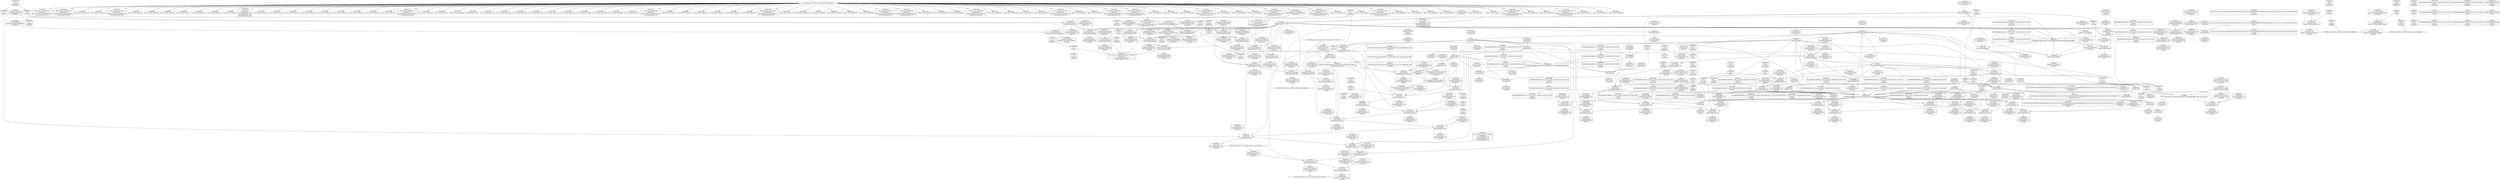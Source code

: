 digraph {
	CE0x49d8990 [shape=record,shape=Mrecord,label="{CE0x49d8990|GLOBAL:current_task|Global_var:current_task|*SummSource*}"]
	CE0x4983240 [shape=record,shape=Mrecord,label="{CE0x4983240|i64*_getelementptr_inbounds_(_2_x_i64_,_2_x_i64_*___llvm_gcov_ctr319,_i64_0,_i64_0)|*Constant*|*SummSink*}"]
	CE0x49a7e30 [shape=record,shape=Mrecord,label="{CE0x49a7e30|current_sid:tmp23|security/selinux/hooks.c,218|*SummSource*}"]
	CE0x497c610 [shape=record,shape=Mrecord,label="{CE0x497c610|80:_i32,_112:_i8*,_:_CRE_43,44_}"]
	CE0x4969fb0 [shape=record,shape=Mrecord,label="{CE0x4969fb0|80:_i32,_112:_i8*,_:_CRE_67,68_}"]
	CE0x4985da0 [shape=record,shape=Mrecord,label="{CE0x4985da0|80:_i32,_112:_i8*,_:_CRE_61,62_}"]
	CE0x4967450 [shape=record,shape=Mrecord,label="{CE0x4967450|selinux_sem_associate:ad|security/selinux/hooks.c, 5416|*SummSink*}"]
	CE0x49760b0 [shape=record,shape=Mrecord,label="{CE0x49760b0|avc_has_perm:tclass|Function::avc_has_perm&Arg::tclass::}"]
	CE0x49882b0 [shape=record,shape=Mrecord,label="{CE0x49882b0|avc_has_perm:requested|Function::avc_has_perm&Arg::requested::|*SummSource*}"]
	CE0x49965e0 [shape=record,shape=Mrecord,label="{CE0x49965e0|current_sid:tmp11|security/selinux/hooks.c,218|*SummSource*}"]
	CE0x496d250 [shape=record,shape=Mrecord,label="{CE0x496d250|i64*_getelementptr_inbounds_(_2_x_i64_,_2_x_i64_*___llvm_gcov_ctr319,_i64_0,_i64_1)|*Constant*|*SummSink*}"]
	CE0x4973680 [shape=record,shape=Mrecord,label="{CE0x4973680|80:_i32,_112:_i8*,_:_CRE_92,96_|*MultipleSource*|Function::selinux_sem_associate&Arg::sma::|security/selinux/hooks.c,5419}"]
	CE0x4992130 [shape=record,shape=Mrecord,label="{CE0x4992130|current_sid:tmp13|security/selinux/hooks.c,218|*SummSource*}"]
	CE0x49c57b0 [shape=record,shape=Mrecord,label="{CE0x49c57b0|_call_void_mcount()_#3}"]
	CE0x497ae10 [shape=record,shape=Mrecord,label="{CE0x497ae10|i64*_getelementptr_inbounds_(_11_x_i64_,_11_x_i64_*___llvm_gcov_ctr125,_i64_0,_i64_6)|*Constant*|*SummSource*}"]
	CE0x49949e0 [shape=record,shape=Mrecord,label="{CE0x49949e0|_call_void_mcount()_#3|*SummSource*}"]
	CE0x4982120 [shape=record,shape=Mrecord,label="{CE0x4982120|_ret_i32_%tmp24,_!dbg_!27742|security/selinux/hooks.c,220|*SummSink*}"]
	CE0x496f4b0 [shape=record,shape=Mrecord,label="{CE0x496f4b0|i64_1|*Constant*|*SummSource*}"]
	CE0x497aa50 [shape=record,shape=Mrecord,label="{CE0x497aa50|current_sid:tmp12|security/selinux/hooks.c,218|*SummSink*}"]
	CE0x496f000 [shape=record,shape=Mrecord,label="{CE0x496f000|selinux_sem_associate:call|security/selinux/hooks.c,5417}"]
	CE0x496dc20 [shape=record,shape=Mrecord,label="{CE0x496dc20|selinux_sem_associate:ad|security/selinux/hooks.c, 5416|*SummSource*}"]
	CE0x4974bf0 [shape=record,shape=Mrecord,label="{CE0x4974bf0|80:_i32,_112:_i8*,_:_CRE_49,50_}"]
	CE0x4994f30 [shape=record,shape=Mrecord,label="{CE0x4994f30|i64_0|*Constant*|*SummSink*}"]
	CE0x49932b0 [shape=record,shape=Mrecord,label="{CE0x49932b0|GLOBAL:__llvm_gcov_ctr125|Global_var:__llvm_gcov_ctr125}"]
	CE0x4987330 [shape=record,shape=Mrecord,label="{CE0x4987330|0:_i8,_8:_i32,_24:_%struct.selinux_audit_data*,_:_SCMRE_0,1_|*MultipleSource*|security/selinux/hooks.c,5421|security/selinux/hooks.c, 5416}"]
	CE0x498d860 [shape=record,shape=Mrecord,label="{CE0x498d860|GLOBAL:get_current|*Constant*|*SummSource*}"]
	CE0x49c10f0 [shape=record,shape=Mrecord,label="{CE0x49c10f0|%struct.task_struct*_(%struct.task_struct**)*_asm_movq_%gs:$_1:P_,$0_,_r,im,_dirflag_,_fpsr_,_flags_}"]
	CE0x495c720 [shape=record,shape=Mrecord,label="{CE0x495c720|selinux_sem_associate:call3|security/selinux/hooks.c,5424|*SummSource*}"]
	CE0x4968e80 [shape=record,shape=Mrecord,label="{CE0x4968e80|selinux_sem_associate:tmp1}"]
	CE0x4981610 [shape=record,shape=Mrecord,label="{CE0x4981610|avc_has_perm:tsid|Function::avc_has_perm&Arg::tsid::|*SummSource*}"]
	CE0x49783c0 [shape=record,shape=Mrecord,label="{CE0x49783c0|selinux_sem_associate:sid2|security/selinux/hooks.c,5424}"]
	CE0x496ebe0 [shape=record,shape=Mrecord,label="{CE0x496ebe0|80:_i32,_112:_i8*,_:_CRE_27,28_}"]
	CE0x497f860 [shape=record,shape=Mrecord,label="{CE0x497f860|80:_i32,_112:_i8*,_:_CRE_3,4_}"]
	CE0x4984e50 [shape=record,shape=Mrecord,label="{CE0x4984e50|i32_(i32,_i32,_i16,_i32,_%struct.common_audit_data*)*_bitcast_(i32_(i32,_i32,_i16,_i32,_%struct.common_audit_data.495*)*_avc_has_perm_to_i32_(i32,_i32,_i16,_i32,_%struct.common_audit_data*)*)|*Constant*|*SummSource*}"]
	CE0x49af9a0 [shape=record,shape=Mrecord,label="{CE0x49af9a0|current_sid:tmp1}"]
	CE0x49762c0 [shape=record,shape=Mrecord,label="{CE0x49762c0|avc_has_perm:tclass|Function::avc_has_perm&Arg::tclass::|*SummSink*}"]
	CE0x49841b0 [shape=record,shape=Mrecord,label="{CE0x49841b0|i32_3|*Constant*}"]
	CE0x497b6a0 [shape=record,shape=Mrecord,label="{CE0x497b6a0|current_sid:if.end|*SummSource*}"]
	CE0x49abe20 [shape=record,shape=Mrecord,label="{CE0x49abe20|i32_22|*Constant*|*SummSink*}"]
	CE0x496cb70 [shape=record,shape=Mrecord,label="{CE0x496cb70|current_sid:bb|*SummSink*}"]
	CE0x4967cb0 [shape=record,shape=Mrecord,label="{CE0x4967cb0|80:_i32,_112:_i8*,_:_CRE_32,33_}"]
	CE0x49a5c50 [shape=record,shape=Mrecord,label="{CE0x49a5c50|i32_218|*Constant*|*SummSink*}"]
	CE0x4980d00 [shape=record,shape=Mrecord,label="{CE0x4980d00|selinux_sem_associate:tmp4|security/selinux/hooks.c,5419|*SummSource*}"]
	CE0x496f440 [shape=record,shape=Mrecord,label="{CE0x496f440|selinux_sem_associate:tmp|*SummSink*}"]
	CE0x4996130 [shape=record,shape=Mrecord,label="{CE0x4996130|current_sid:tmp10|security/selinux/hooks.c,218|*SummSource*}"]
	CE0x4965060 [shape=record,shape=Mrecord,label="{CE0x4965060|i8_4|*Constant*}"]
	CE0x4980480 [shape=record,shape=Mrecord,label="{CE0x4980480|i32_0|*Constant*|*SummSink*}"]
	CE0x49a5a90 [shape=record,shape=Mrecord,label="{CE0x49a5a90|i32_218|*Constant*|*SummSource*}"]
	CE0x49963e0 [shape=record,shape=Mrecord,label="{CE0x49963e0|current_sid:tmp11|security/selinux/hooks.c,218}"]
	CE0x4964350 [shape=record,shape=Mrecord,label="{CE0x4964350|current_sid:do.body}"]
	CE0x49a9b00 [shape=record,shape=Mrecord,label="{CE0x49a9b00|current_sid:tmp24|security/selinux/hooks.c,220}"]
	CE0x4987600 [shape=record,shape=Mrecord,label="{CE0x4987600|selinux_sem_associate:tmp5|security/selinux/hooks.c,5419|*SummSink*}"]
	CE0x4984590 [shape=record,shape=Mrecord,label="{CE0x4984590|selinux_sem_associate:tmp6|security/selinux/hooks.c,5422}"]
	CE0x4979980 [shape=record,shape=Mrecord,label="{CE0x4979980|current_sid:tobool|security/selinux/hooks.c,218|*SummSink*}"]
	CE0x496abc0 [shape=record,shape=Mrecord,label="{CE0x496abc0|i64_5|*Constant*}"]
	CE0x49a6940 [shape=record,shape=Mrecord,label="{CE0x49a6940|i64*_getelementptr_inbounds_(_11_x_i64_,_11_x_i64_*___llvm_gcov_ctr125,_i64_0,_i64_9)|*Constant*|*SummSink*}"]
	CE0x4976ab0 [shape=record,shape=Mrecord,label="{CE0x4976ab0|_call_void_lockdep_rcu_suspicious(i8*_getelementptr_inbounds_(_25_x_i8_,_25_x_i8_*_.str3,_i32_0,_i32_0),_i32_218,_i8*_getelementptr_inbounds_(_45_x_i8_,_45_x_i8_*_.str12,_i32_0,_i32_0))_#10,_!dbg_!27727|security/selinux/hooks.c,218|*SummSource*}"]
	CE0x4971f10 [shape=record,shape=Mrecord,label="{CE0x4971f10|80:_i32,_112:_i8*,_:_CRE_104,112_|*MultipleSource*|Function::selinux_sem_associate&Arg::sma::|security/selinux/hooks.c,5419}"]
	CE0x4978870 [shape=record,shape=Mrecord,label="{CE0x4978870|selinux_sem_associate:sid2|security/selinux/hooks.c,5424|*SummSink*}"]
	CE0x498fc70 [shape=record,shape=Mrecord,label="{CE0x498fc70|current_sid:tmp15|security/selinux/hooks.c,218}"]
	CE0x49b19d0 [shape=record,shape=Mrecord,label="{CE0x49b19d0|current_sid:call4|security/selinux/hooks.c,218}"]
	CE0x49e7480 [shape=record,shape=Mrecord,label="{CE0x49e7480|i64*_getelementptr_inbounds_(_2_x_i64_,_2_x_i64_*___llvm_gcov_ctr98,_i64_0,_i64_0)|*Constant*|*SummSink*}"]
	CE0x49abfb0 [shape=record,shape=Mrecord,label="{CE0x49abfb0|COLLAPSED:_CMRE:_elem_0::|security/selinux/hooks.c,218}"]
	CE0x49b3d20 [shape=record,shape=Mrecord,label="{CE0x49b3d20|current_sid:tmp17|security/selinux/hooks.c,218|*SummSource*}"]
	CE0x497a8d0 [shape=record,shape=Mrecord,label="{CE0x497a8d0|current_sid:tmp12|security/selinux/hooks.c,218|*SummSource*}"]
	CE0x4977b10 [shape=record,shape=Mrecord,label="{CE0x4977b10|selinux_sem_associate:u|security/selinux/hooks.c,5422|*SummSource*}"]
	CE0x49741d0 [shape=record,shape=Mrecord,label="{CE0x49741d0|GLOBAL:current_sid.__warned|Global_var:current_sid.__warned}"]
	CE0x496d5b0 [shape=record,shape=Mrecord,label="{CE0x496d5b0|get_current:entry|*SummSink*}"]
	CE0x497ddc0 [shape=record,shape=Mrecord,label="{CE0x497ddc0|80:_i32,_112:_i8*,_:_CRE_56,57_}"]
	CE0x496a1e0 [shape=record,shape=Mrecord,label="{CE0x496a1e0|80:_i32,_112:_i8*,_:_CRE_69,70_}"]
	CE0x4992db0 [shape=record,shape=Mrecord,label="{CE0x4992db0|i64_2|*Constant*|*SummSink*}"]
	"CONST[source:2(external),value:2(dynamic)][purpose:{subject}][SrcIdx:2]"
	CE0x4987f30 [shape=record,shape=Mrecord,label="{CE0x4987f30|i32_64|*Constant*|*SummSink*}"]
	CE0x496d410 [shape=record,shape=Mrecord,label="{CE0x496d410|get_current:entry}"]
	CE0x4980a00 [shape=record,shape=Mrecord,label="{CE0x4980a00|i32_10|*Constant*|*SummSink*}"]
	CE0x495c460 [shape=record,shape=Mrecord,label="{CE0x495c460|selinux_sem_associate:key|security/selinux/hooks.c,5422|*SummSource*}"]
	CE0x4962530 [shape=record,shape=Mrecord,label="{CE0x4962530|_ret_i32_%call3,_!dbg_!27729|security/selinux/hooks.c,5424|*SummSink*}"]
	CE0x4995c40 [shape=record,shape=Mrecord,label="{CE0x4995c40|current_sid:tmp9|security/selinux/hooks.c,218}"]
	CE0x497ab80 [shape=record,shape=Mrecord,label="{CE0x497ab80|i64*_getelementptr_inbounds_(_11_x_i64_,_11_x_i64_*___llvm_gcov_ctr125,_i64_0,_i64_6)|*Constant*}"]
	CE0x49abb80 [shape=record,shape=Mrecord,label="{CE0x49abb80|get_current:tmp1}"]
	CE0x496f1c0 [shape=record,shape=Mrecord,label="{CE0x496f1c0|i64*_getelementptr_inbounds_(_2_x_i64_,_2_x_i64_*___llvm_gcov_ctr98,_i64_0,_i64_1)|*Constant*|*SummSink*}"]
	CE0x49655c0 [shape=record,shape=Mrecord,label="{CE0x49655c0|selinux_sem_associate:key|security/selinux/hooks.c,5422}"]
	CE0x49732b0 [shape=record,shape=Mrecord,label="{CE0x49732b0|80:_i32,_112:_i8*,_:_CRE_84,88_|*MultipleSource*|Function::selinux_sem_associate&Arg::sma::|security/selinux/hooks.c,5419}"]
	CE0x49a65e0 [shape=record,shape=Mrecord,label="{CE0x49a65e0|i64*_getelementptr_inbounds_(_11_x_i64_,_11_x_i64_*___llvm_gcov_ctr125,_i64_0,_i64_9)|*Constant*}"]
	CE0x4970580 [shape=record,shape=Mrecord,label="{CE0x4970580|80:_i32,_112:_i8*,_:_CRE_144,152_|*MultipleSource*|Function::selinux_sem_associate&Arg::sma::|security/selinux/hooks.c,5419}"]
	CE0x49af2e0 [shape=record,shape=Mrecord,label="{CE0x49af2e0|get_current:tmp4|./arch/x86/include/asm/current.h,14|*SummSource*}"]
	CE0x49943c0 [shape=record,shape=Mrecord,label="{CE0x49943c0|i32_78|*Constant*}"]
	CE0x4997050 [shape=record,shape=Mrecord,label="{CE0x4997050|current_sid:tobool1|security/selinux/hooks.c,218}"]
	CE0x496f340 [shape=record,shape=Mrecord,label="{CE0x496f340|80:_i32,_112:_i8*,_:_CRE_8,9_}"]
	CE0x49a9ce0 [shape=record,shape=Mrecord,label="{CE0x49a9ce0|current_sid:tmp24|security/selinux/hooks.c,220|*SummSink*}"]
	CE0x49651f0 [shape=record,shape=Mrecord,label="{CE0x49651f0|i8_4|*Constant*|*SummSource*}"]
	CE0x4986230 [shape=record,shape=Mrecord,label="{CE0x4986230|80:_i32,_112:_i8*,_:_CRE_65,66_}"]
	CE0x4990760 [shape=record,shape=Mrecord,label="{CE0x4990760|i8_1|*Constant*|*SummSource*}"]
	CE0x49a9bf0 [shape=record,shape=Mrecord,label="{CE0x49a9bf0|current_sid:tmp24|security/selinux/hooks.c,220|*SummSource*}"]
	CE0x4979fc0 [shape=record,shape=Mrecord,label="{CE0x4979fc0|i64_2|*Constant*}"]
	CE0x496a440 [shape=record,shape=Mrecord,label="{CE0x496a440|80:_i32,_112:_i8*,_:_CRE_71,72_}"]
	CE0x4981d10 [shape=record,shape=Mrecord,label="{CE0x4981d10|i64*_getelementptr_inbounds_(_11_x_i64_,_11_x_i64_*___llvm_gcov_ctr125,_i64_0,_i64_0)|*Constant*|*SummSource*}"]
	CE0x495c9a0 [shape=record,shape=Mrecord,label="{CE0x495c9a0|i32_(i32,_i32,_i16,_i32,_%struct.common_audit_data*)*_bitcast_(i32_(i32,_i32,_i16,_i32,_%struct.common_audit_data.495*)*_avc_has_perm_to_i32_(i32,_i32,_i16,_i32,_%struct.common_audit_data*)*)|*Constant*|*SummSink*}"]
	CE0x49b5830 [shape=record,shape=Mrecord,label="{CE0x49b5830|current_sid:tmp21|security/selinux/hooks.c,218|*SummSink*}"]
	CE0x4968e10 [shape=record,shape=Mrecord,label="{CE0x4968e10|i64_1|*Constant*}"]
	CE0x497c970 [shape=record,shape=Mrecord,label="{CE0x497c970|selinux_sem_associate:tmp}"]
	CE0x49b5000 [shape=record,shape=Mrecord,label="{CE0x49b5000|current_sid:tmp20|security/selinux/hooks.c,218|*SummSink*}"]
	CE0x497ed60 [shape=record,shape=Mrecord,label="{CE0x497ed60|selinux_sem_associate:sma|Function::selinux_sem_associate&Arg::sma::|*SummSource*}"]
	CE0x49aa140 [shape=record,shape=Mrecord,label="{CE0x49aa140|i64*_getelementptr_inbounds_(_2_x_i64_,_2_x_i64_*___llvm_gcov_ctr98,_i64_0,_i64_0)|*Constant*|*SummSource*}"]
	CE0x49786b0 [shape=record,shape=Mrecord,label="{CE0x49786b0|selinux_sem_associate:sid2|security/selinux/hooks.c,5424|*SummSource*}"]
	CE0x4971370 [shape=record,shape=Mrecord,label="{CE0x4971370|current_sid:tmp2|*SummSource*}"]
	CE0x496af80 [shape=record,shape=Mrecord,label="{CE0x496af80|i64_5|*Constant*|*SummSink*}"]
	CE0x6637ef0 [shape=record,shape=Mrecord,label="{CE0x6637ef0|selinux_sem_associate:tmp3|*SummSource*}"]
	CE0x497f260 [shape=record,shape=Mrecord,label="{CE0x497f260|current_sid:sid|security/selinux/hooks.c,220|*SummSink*}"]
	CE0x4990590 [shape=record,shape=Mrecord,label="{CE0x4990590|i8_1|*Constant*}"]
	CE0x49ae2a0 [shape=record,shape=Mrecord,label="{CE0x49ae2a0|i64*_getelementptr_inbounds_(_11_x_i64_,_11_x_i64_*___llvm_gcov_ctr125,_i64_0,_i64_8)|*Constant*|*SummSource*}"]
	CE0x4988a20 [shape=record,shape=Mrecord,label="{CE0x4988a20|_ret_i32_%retval.0,_!dbg_!27728|security/selinux/avc.c,775|*SummSink*}"]
	CE0x4987540 [shape=record,shape=Mrecord,label="{CE0x4987540|selinux_sem_associate:tmp5|security/selinux/hooks.c,5419|*SummSource*}"]
	CE0x4995d70 [shape=record,shape=Mrecord,label="{CE0x4995d70|current_sid:tmp9|security/selinux/hooks.c,218|*SummSource*}"]
	CE0x49962b0 [shape=record,shape=Mrecord,label="{CE0x49962b0|current_sid:tmp10|security/selinux/hooks.c,218|*SummSink*}"]
	CE0x4995e40 [shape=record,shape=Mrecord,label="{CE0x4995e40|current_sid:tmp9|security/selinux/hooks.c,218|*SummSink*}"]
	CE0x4981740 [shape=record,shape=Mrecord,label="{CE0x4981740|avc_has_perm:tsid|Function::avc_has_perm&Arg::tsid::|*SummSink*}"]
	CE0x49c07d0 [shape=record,shape=Mrecord,label="{CE0x49c07d0|get_current:tmp3|*SummSource*}"]
	CE0x4970b20 [shape=record,shape=Mrecord,label="{CE0x4970b20|80:_i32,_112:_i8*,_:_CRE_168,176_|*MultipleSource*|Function::selinux_sem_associate&Arg::sma::|security/selinux/hooks.c,5419}"]
	CE0x4974430 [shape=record,shape=Mrecord,label="{CE0x4974430|GLOBAL:current_sid.__warned|Global_var:current_sid.__warned|*SummSource*}"]
	CE0x4981900 [shape=record,shape=Mrecord,label="{CE0x4981900|selinux_sem_associate:tmp5|security/selinux/hooks.c,5419}"]
	CE0x68e19e0 [shape=record,shape=Mrecord,label="{CE0x68e19e0|80:_i32,_112:_i8*,_:_CRE_2,3_}"]
	CE0x4995ba0 [shape=record,shape=Mrecord,label="{CE0x4995ba0|i64_4|*Constant*|*SummSink*}"]
	CE0x4983fc0 [shape=record,shape=Mrecord,label="{CE0x4983fc0|selinux_sem_associate:key|security/selinux/hooks.c,5422|*SummSink*}"]
	CE0x4983110 [shape=record,shape=Mrecord,label="{CE0x4983110|80:_i32,_112:_i8*,_:_CRE_40,41_}"]
	CE0x49720b0 [shape=record,shape=Mrecord,label="{CE0x49720b0|80:_i32,_112:_i8*,_:_CRE_112,120_|*MultipleSource*|Function::selinux_sem_associate&Arg::sma::|security/selinux/hooks.c,5419}"]
	CE0x49ac200 [shape=record,shape=Mrecord,label="{CE0x49ac200|current_sid:security|security/selinux/hooks.c,218|*SummSink*}"]
	CE0x4980bb0 [shape=record,shape=Mrecord,label="{CE0x4980bb0|selinux_sem_associate:security|security/selinux/hooks.c,5419}"]
	CE0x4992580 [shape=record,shape=Mrecord,label="{CE0x4992580|current_sid:tmp14|security/selinux/hooks.c,218|*SummSource*}"]
	CE0x49954d0 [shape=record,shape=Mrecord,label="{CE0x49954d0|current_sid:tmp6|security/selinux/hooks.c,218|*SummSink*}"]
	CE0x4991680 [shape=record,shape=Mrecord,label="{CE0x4991680|current_sid:call|security/selinux/hooks.c,218|*SummSink*}"]
	CE0x4980da0 [shape=record,shape=Mrecord,label="{CE0x4980da0|selinux_sem_associate:tmp4|security/selinux/hooks.c,5419|*SummSink*}"]
	CE0x4987b30 [shape=record,shape=Mrecord,label="{CE0x4987b30|selinux_sem_associate:type|security/selinux/hooks.c,5421|*SummSource*}"]
	CE0x49821c0 [shape=record,shape=Mrecord,label="{CE0x49821c0|i32_0|*Constant*}"]
	CE0x4981410 [shape=record,shape=Mrecord,label="{CE0x4981410|avc_has_perm:tsid|Function::avc_has_perm&Arg::tsid::}"]
	CE0x4994580 [shape=record,shape=Mrecord,label="{CE0x4994580|i32_78|*Constant*|*SummSource*}"]
	CE0x4976e70 [shape=record,shape=Mrecord,label="{CE0x4976e70|i8*_getelementptr_inbounds_(_25_x_i8_,_25_x_i8_*_.str3,_i32_0,_i32_0)|*Constant*|*SummSink*}"]
	CE0x498fd50 [shape=record,shape=Mrecord,label="{CE0x498fd50|current_sid:tmp15|security/selinux/hooks.c,218|*SummSink*}"]
	CE0x4994710 [shape=record,shape=Mrecord,label="{CE0x4994710|COLLAPSED:_GCMRE_current_task_external_global_%struct.task_struct*:_elem_0::|security/selinux/hooks.c,218}"]
	CE0x496eaf0 [shape=record,shape=Mrecord,label="{CE0x496eaf0|80:_i32,_112:_i8*,_:_CRE_26,27_}"]
	CE0x495f270 [shape=record,shape=Mrecord,label="{CE0x495f270|current_sid:entry}"]
	CE0x49a7fb0 [shape=record,shape=Mrecord,label="{CE0x49a7fb0|current_sid:tmp23|security/selinux/hooks.c,218|*SummSink*}"]
	CE0x4987a20 [shape=record,shape=Mrecord,label="{CE0x4987a20|selinux_sem_associate:type|security/selinux/hooks.c,5421}"]
	CE0x4970900 [shape=record,shape=Mrecord,label="{CE0x4970900|80:_i32,_112:_i8*,_:_CRE_160,168_|*MultipleSource*|Function::selinux_sem_associate&Arg::sma::|security/selinux/hooks.c,5419}"]
	CE0x498fce0 [shape=record,shape=Mrecord,label="{CE0x498fce0|current_sid:tmp15|security/selinux/hooks.c,218|*SummSource*}"]
	CE0x49b5740 [shape=record,shape=Mrecord,label="{CE0x49b5740|i32_22|*Constant*}"]
	CE0x4994510 [shape=record,shape=Mrecord,label="{CE0x4994510|i32_78|*Constant*|*SummSink*}"]
	CE0x49745b0 [shape=record,shape=Mrecord,label="{CE0x49745b0|GLOBAL:current_sid.__warned|Global_var:current_sid.__warned|*SummSink*}"]
	CE0x49953a0 [shape=record,shape=Mrecord,label="{CE0x49953a0|current_sid:tmp6|security/selinux/hooks.c,218|*SummSource*}"]
	CE0x49703e0 [shape=record,shape=Mrecord,label="{CE0x49703e0|80:_i32,_112:_i8*,_:_CRE_136,144_|*MultipleSource*|Function::selinux_sem_associate&Arg::sma::|security/selinux/hooks.c,5419}"]
	CE0x4973d20 [shape=record,shape=Mrecord,label="{CE0x4973d20|current_sid:tmp7|security/selinux/hooks.c,218|*SummSource*}"]
	CE0x49af8c0 [shape=record,shape=Mrecord,label="{CE0x49af8c0|current_sid:tmp|*SummSink*}"]
	CE0x49b4170 [shape=record,shape=Mrecord,label="{CE0x49b4170|current_sid:tmp18|security/selinux/hooks.c,218|*SummSource*}"]
	CE0x49920c0 [shape=record,shape=Mrecord,label="{CE0x49920c0|current_sid:tmp13|security/selinux/hooks.c,218}"]
	CE0x4978120 [shape=record,shape=Mrecord,label="{CE0x4978120|selinux_sem_associate:ipc_id|security/selinux/hooks.c,5422|*SummSink*}"]
	CE0x49952b0 [shape=record,shape=Mrecord,label="{CE0x49952b0|current_sid:tmp5|security/selinux/hooks.c,218|*SummSource*}"]
	CE0x4976660 [shape=record,shape=Mrecord,label="{CE0x4976660|i8_1|*Constant*|*SummSink*}"]
	CE0x49a67b0 [shape=record,shape=Mrecord,label="{CE0x49a67b0|i64*_getelementptr_inbounds_(_11_x_i64_,_11_x_i64_*___llvm_gcov_ctr125,_i64_0,_i64_9)|*Constant*|*SummSource*}"]
	CE0x49f5de0 [shape=record,shape=Mrecord,label="{CE0x49f5de0|i64*_getelementptr_inbounds_(_2_x_i64_,_2_x_i64_*___llvm_gcov_ctr98,_i64_0,_i64_1)|*Constant*}"]
	CE0x4988d80 [shape=record,shape=Mrecord,label="{CE0x4988d80|_ret_i32_%call3,_!dbg_!27729|security/selinux/hooks.c,5424}"]
	CE0x4995a60 [shape=record,shape=Mrecord,label="{CE0x4995a60|current_sid:tmp10|security/selinux/hooks.c,218}"]
	CE0x4981eb0 [shape=record,shape=Mrecord,label="{CE0x4981eb0|i64*_getelementptr_inbounds_(_11_x_i64_,_11_x_i64_*___llvm_gcov_ctr125,_i64_0,_i64_0)|*Constant*|*SummSink*}"]
	CE0x4975f40 [shape=record,shape=Mrecord,label="{CE0x4975f40|i16_25|*Constant*|*SummSink*}"]
	CE0x4971610 [shape=record,shape=Mrecord,label="{CE0x4971610|i32_1|*Constant*|*SummSource*}"]
	CE0x4985050 [shape=record,shape=Mrecord,label="{CE0x4985050|80:_i32,_112:_i8*,_:_CRE_17,18_}"]
	CE0x4982020 [shape=record,shape=Mrecord,label="{CE0x4982020|current_sid:tmp}"]
	CE0x497c280 [shape=record,shape=Mrecord,label="{CE0x497c280|selinux_sem_associate:tmp3}"]
	CE0x4992700 [shape=record,shape=Mrecord,label="{CE0x4992700|current_sid:tmp14|security/selinux/hooks.c,218|*SummSink*}"]
	CE0x4965380 [shape=record,shape=Mrecord,label="{CE0x4965380|i8_4|*Constant*|*SummSink*}"]
	CE0x4977920 [shape=record,shape=Mrecord,label="{CE0x4977920|avc_has_perm:entry|*SummSource*}"]
	CE0x497f7c0 [shape=record,shape=Mrecord,label="{CE0x497f7c0|get_current:bb}"]
	CE0x425efe0 [shape=record,shape=Mrecord,label="{CE0x425efe0|80:_i32,_112:_i8*,_:_CRE_4,5_}"]
	CE0x4970c50 [shape=record,shape=Mrecord,label="{CE0x4970c50|80:_i32,_112:_i8*,_:_CRE_176,184_|*MultipleSource*|Function::selinux_sem_associate&Arg::sma::|security/selinux/hooks.c,5419}"]
	CE0x497c4e0 [shape=record,shape=Mrecord,label="{CE0x497c4e0|80:_i32,_112:_i8*,_:_CRE_42,43_}"]
	CE0x4984f10 [shape=record,shape=Mrecord,label="{CE0x4984f10|80:_i32,_112:_i8*,_:_CRE_16,17_}"]
	CE0x4996d20 [shape=record,shape=Mrecord,label="{CE0x4996d20|0:_i8,_:_GCMR_current_sid.__warned_internal_global_i8_0,_section_.data.unlikely_,_align_1:_elem_0:default:}"]
	CE0x49a58f0 [shape=record,shape=Mrecord,label="{CE0x49a58f0|i32_218|*Constant*}"]
	CE0x4967ad0 [shape=record,shape=Mrecord,label="{CE0x4967ad0|80:_i32,_112:_i8*,_:_CRE_30,31_}"]
	CE0x4987cd0 [shape=record,shape=Mrecord,label="{CE0x4987cd0|selinux_sem_associate:type|security/selinux/hooks.c,5421|*SummSink*}"]
	CE0x49b4c70 [shape=record,shape=Mrecord,label="{CE0x49b4c70|current_sid:tmp19|security/selinux/hooks.c,218|*SummSink*}"]
	CE0x496ae50 [shape=record,shape=Mrecord,label="{CE0x496ae50|i64_5|*Constant*|*SummSource*}"]
	CE0x49a62a0 [shape=record,shape=Mrecord,label="{CE0x49a62a0|i8*_getelementptr_inbounds_(_45_x_i8_,_45_x_i8_*_.str12,_i32_0,_i32_0)|*Constant*|*SummSource*}"]
	CE0x49c0900 [shape=record,shape=Mrecord,label="{CE0x49c0900|get_current:tmp3|*SummSink*}"]
	CE0x497def0 [shape=record,shape=Mrecord,label="{CE0x497def0|80:_i32,_112:_i8*,_:_CRE_57,58_}"]
	CE0x49b1c60 [shape=record,shape=Mrecord,label="{CE0x49b1c60|current_sid:call4|security/selinux/hooks.c,218|*SummSource*}"]
	CE0x496cdf0 [shape=record,shape=Mrecord,label="{CE0x496cdf0|current_sid:do.end|*SummSink*}"]
	CE0x425f080 [shape=record,shape=Mrecord,label="{CE0x425f080|80:_i32,_112:_i8*,_:_CRE_5,6_}"]
	CE0x49829f0 [shape=record,shape=Mrecord,label="{CE0x49829f0|80:_i32,_112:_i8*,_:_CRE_14,15_}"]
	CE0x4992830 [shape=record,shape=Mrecord,label="{CE0x4992830|i1_true|*Constant*}"]
	CE0x4970f90 [shape=record,shape=Mrecord,label="{CE0x4970f90|80:_i32,_112:_i8*,_:_CRE_188,192_|*MultipleSource*|Function::selinux_sem_associate&Arg::sma::|security/selinux/hooks.c,5419}"]
	CE0x49b4770 [shape=record,shape=Mrecord,label="{CE0x49b4770|i64*_getelementptr_inbounds_(_11_x_i64_,_11_x_i64_*___llvm_gcov_ctr125,_i64_0,_i64_10)|*Constant*}"]
	CE0x497c360 [shape=record,shape=Mrecord,label="{CE0x497c360|80:_i32,_112:_i8*,_:_CRE_41,42_}"]
	CE0x4967bc0 [shape=record,shape=Mrecord,label="{CE0x4967bc0|80:_i32,_112:_i8*,_:_CRE_31,32_}"]
	CE0x4972290 [shape=record,shape=Mrecord,label="{CE0x4972290|80:_i32,_112:_i8*,_:_CRE_120,128_|*MultipleSource*|Function::selinux_sem_associate&Arg::sma::|security/selinux/hooks.c,5419}"]
	CE0x49aa010 [shape=record,shape=Mrecord,label="{CE0x49aa010|get_current:bb|*SummSink*}"]
	CE0x4979f30 [shape=record,shape=Mrecord,label="{CE0x4979f30|i64_0|*Constant*}"]
	"CONST[source:0(mediator),value:2(dynamic)][purpose:{object}][SnkIdx:2]"
	CE0x4985a20 [shape=record,shape=Mrecord,label="{CE0x4985a20|selinux_sem_associate:call|security/selinux/hooks.c,5417|*SummSink*}"]
	CE0x4980000 [shape=record,shape=Mrecord,label="{CE0x4980000|80:_i32,_112:_i8*,_:_CRE_21,22_}"]
	CE0x4979330 [shape=record,shape=Mrecord,label="{CE0x4979330|selinux_sem_associate:tmp7|security/selinux/hooks.c,5424|*SummSource*}"]
	CE0x49774e0 [shape=record,shape=Mrecord,label="{CE0x49774e0|GLOBAL:lockdep_rcu_suspicious|*Constant*|*SummSink*}"]
	CE0x49ac840 [shape=record,shape=Mrecord,label="{CE0x49ac840|current_sid:tmp23|security/selinux/hooks.c,218}"]
	CE0x496c2c0 [shape=record,shape=Mrecord,label="{CE0x496c2c0|80:_i32,_112:_i8*,_:_CRE_53,54_}"]
	CE0x4967e90 [shape=record,shape=Mrecord,label="{CE0x4967e90|80:_i32,_112:_i8*,_:_CRE_34,35_}"]
	CE0x4995ad0 [shape=record,shape=Mrecord,label="{CE0x4995ad0|i64_4|*Constant*|*SummSource*}"]
	CE0x4970760 [shape=record,shape=Mrecord,label="{CE0x4970760|80:_i32,_112:_i8*,_:_CRE_152,160_|*MultipleSource*|Function::selinux_sem_associate&Arg::sma::|security/selinux/hooks.c,5419}"]
	CE0x4970e60 [shape=record,shape=Mrecord,label="{CE0x4970e60|80:_i32,_112:_i8*,_:_CRE_184,188_|*MultipleSource*|Function::selinux_sem_associate&Arg::sma::|security/selinux/hooks.c,5419}"]
	CE0x4982e40 [shape=record,shape=Mrecord,label="{CE0x4982e40|80:_i32,_112:_i8*,_:_CRE_37,38_}"]
	CE0x4996ee0 [shape=record,shape=Mrecord,label="{CE0x4996ee0|current_sid:tmp8|security/selinux/hooks.c,218|*SummSource*}"]
	CE0x49b5460 [shape=record,shape=Mrecord,label="{CE0x49b5460|current_sid:tmp21|security/selinux/hooks.c,218}"]
	CE0x4982c60 [shape=record,shape=Mrecord,label="{CE0x4982c60|80:_i32,_112:_i8*,_:_CRE_35,36_}"]
	CE0x495fad0 [shape=record,shape=Mrecord,label="{CE0x495fad0|selinux_sem_associate:entry}"]
	CE0x497ea20 [shape=record,shape=Mrecord,label="{CE0x497ea20|current_sid:bb}"]
	CE0x49d3750 [shape=record,shape=Mrecord,label="{CE0x49d3750|COLLAPSED:_GCMRE___llvm_gcov_ctr98_internal_global_2_x_i64_zeroinitializer:_elem_0:default:}"]
	CE0x4971c00 [shape=record,shape=Mrecord,label="{CE0x4971c00|80:_i32,_112:_i8*,_:_CRE_96,100_|*MultipleSource*|Function::selinux_sem_associate&Arg::sma::|security/selinux/hooks.c,5419}"]
	CE0x496cd80 [shape=record,shape=Mrecord,label="{CE0x496cd80|current_sid:do.end|*SummSource*}"]
	CE0x4967a10 [shape=record,shape=Mrecord,label="{CE0x4967a10|80:_i32,_112:_i8*,_:_CRE_29,30_}"]
	CE0x4980b40 [shape=record,shape=Mrecord,label="{CE0x4980b40|selinux_sem_associate:security|security/selinux/hooks.c,5419|*SummSource*}"]
	CE0x496d640 [shape=record,shape=Mrecord,label="{CE0x496d640|_ret_%struct.task_struct*_%tmp4,_!dbg_!27714|./arch/x86/include/asm/current.h,14|*SummSource*}"]
	CE0x49b4c00 [shape=record,shape=Mrecord,label="{CE0x49b4c00|i64*_getelementptr_inbounds_(_11_x_i64_,_11_x_i64_*___llvm_gcov_ctr125,_i64_0,_i64_10)|*Constant*|*SummSink*}"]
	CE0x495f530 [shape=record,shape=Mrecord,label="{CE0x495f530|selinux_sem_associate:bb|*SummSource*}"]
	CE0x495c580 [shape=record,shape=Mrecord,label="{CE0x495c580|selinux_sem_associate:tmp6|security/selinux/hooks.c,5422|*SummSink*}"]
	CE0x49ac6d0 [shape=record,shape=Mrecord,label="{CE0x49ac6d0|current_sid:tmp22|security/selinux/hooks.c,218|*SummSource*}"]
	CE0x49a69b0 [shape=record,shape=Mrecord,label="{CE0x49a69b0|current_sid:tmp17|security/selinux/hooks.c,218}"]
	CE0x4993560 [shape=record,shape=Mrecord,label="{CE0x4993560|GLOBAL:__llvm_gcov_ctr125|Global_var:__llvm_gcov_ctr125|*SummSink*}"]
	CE0x4986360 [shape=record,shape=Mrecord,label="{CE0x4986360|80:_i32,_112:_i8*,_:_CRE_66,67_}"]
	CE0x4977590 [shape=record,shape=Mrecord,label="{CE0x4977590|i8*_getelementptr_inbounds_(_25_x_i8_,_25_x_i8_*_.str3,_i32_0,_i32_0)|*Constant*|*SummSource*}"]
	CE0x4979e50 [shape=record,shape=Mrecord,label="{CE0x4979e50|i64_3|*Constant*|*SummSink*}"]
	CE0x4975ac0 [shape=record,shape=Mrecord,label="{CE0x4975ac0|i64*_getelementptr_inbounds_(_2_x_i64_,_2_x_i64_*___llvm_gcov_ctr319,_i64_0,_i64_0)|*Constant*}"]
	CE0x49ac190 [shape=record,shape=Mrecord,label="{CE0x49ac190|current_sid:security|security/selinux/hooks.c,218|*SummSource*}"]
	CE0x4986100 [shape=record,shape=Mrecord,label="{CE0x4986100|80:_i32,_112:_i8*,_:_CRE_64,65_}"]
	CE0x4973780 [shape=record,shape=Mrecord,label="{CE0x4973780|current_sid:tmp5|security/selinux/hooks.c,218|*SummSink*}"]
	CE0x4987e50 [shape=record,shape=Mrecord,label="{CE0x4987e50|i32_64|*Constant*|*SummSource*}"]
	CE0x49780b0 [shape=record,shape=Mrecord,label="{CE0x49780b0|selinux_sem_associate:ipc_id|security/selinux/hooks.c,5422|*SummSource*}"]
	CE0x4979cb0 [shape=record,shape=Mrecord,label="{CE0x4979cb0|i64_3|*Constant*}"]
	CE0x601c4d0 [shape=record,shape=Mrecord,label="{CE0x601c4d0|80:_i32,_112:_i8*,_:_CRE_0,1_}"]
	CE0x4965b00 [shape=record,shape=Mrecord,label="{CE0x4965b00|selinux_sem_associate:sem_perm1|security/selinux/hooks.c,5422|*SummSource*}"]
	CE0x4977c80 [shape=record,shape=Mrecord,label="{CE0x4977c80|selinux_sem_associate:u|security/selinux/hooks.c,5422|*SummSink*}"]
	CE0x49881a0 [shape=record,shape=Mrecord,label="{CE0x49881a0|_ret_i32_%retval.0,_!dbg_!27728|security/selinux/avc.c,775}"]
	CE0x4963ff0 [shape=record,shape=Mrecord,label="{CE0x4963ff0|current_sid:land.lhs.true}"]
	CE0x49902e0 [shape=record,shape=Mrecord,label="{CE0x49902e0|current_sid:tmp16|security/selinux/hooks.c,218|*SummSource*}"]
	CE0x496b0f0 [shape=record,shape=Mrecord,label="{CE0x496b0f0|i64_4|*Constant*}"]
	CE0x4985230 [shape=record,shape=Mrecord,label="{CE0x4985230|80:_i32,_112:_i8*,_:_CRE_19,20_}"]
	CE0x49abb10 [shape=record,shape=Mrecord,label="{CE0x49abb10|i64_1|*Constant*}"]
	CE0x49acf70 [shape=record,shape=Mrecord,label="{CE0x49acf70|current_sid:tmp1|*SummSink*}"]
	CE0x496a570 [shape=record,shape=Mrecord,label="{CE0x496a570|i32_10|*Constant*}"]
	CE0x49921a0 [shape=record,shape=Mrecord,label="{CE0x49921a0|current_sid:tmp13|security/selinux/hooks.c,218|*SummSink*}"]
	CE0x4988520 [shape=record,shape=Mrecord,label="{CE0x4988520|avc_has_perm:auditdata|Function::avc_has_perm&Arg::auditdata::}"]
	CE0x497b770 [shape=record,shape=Mrecord,label="{CE0x497b770|current_sid:if.end|*SummSink*}"]
	CE0x497a630 [shape=record,shape=Mrecord,label="{CE0x497a630|current_sid:tmp11|security/selinux/hooks.c,218|*SummSink*}"]
	CE0x497dbe0 [shape=record,shape=Mrecord,label="{CE0x497dbe0|selinux_sem_associate:tmp2}"]
	CE0x49946a0 [shape=record,shape=Mrecord,label="{CE0x49946a0|current_sid:cred|security/selinux/hooks.c,218}"]
	CE0x497f530 [shape=record,shape=Mrecord,label="{CE0x497f530|0:_i32,_4:_i32,_8:_i32,_12:_i32,_:_CMRE_4,8_|*MultipleSource*|security/selinux/hooks.c,218|security/selinux/hooks.c,218|security/selinux/hooks.c,220}"]
	CE0x4984410 [shape=record,shape=Mrecord,label="{CE0x4984410|i32_3|*Constant*|*SummSink*}"]
	CE0x49713e0 [shape=record,shape=Mrecord,label="{CE0x49713e0|current_sid:tmp2|*SummSink*}"]
	CE0x49a61a0 [shape=record,shape=Mrecord,label="{CE0x49a61a0|i8*_getelementptr_inbounds_(_45_x_i8_,_45_x_i8_*_.str12,_i32_0,_i32_0)|*Constant*}"]
	CE0x4982930 [shape=record,shape=Mrecord,label="{CE0x4982930|80:_i32,_112:_i8*,_:_CRE_13,14_}"]
	CE0x4971300 [shape=record,shape=Mrecord,label="{CE0x4971300|current_sid:tmp2}"]
	CE0x49923b0 [shape=record,shape=Mrecord,label="{CE0x49923b0|current_sid:tmp14|security/selinux/hooks.c,218}"]
	CE0x49c5330 [shape=record,shape=Mrecord,label="{CE0x49c5330|get_current:tmp}"]
	CE0x5d41bf0 [shape=record,shape=Mrecord,label="{CE0x5d41bf0|80:_i32,_112:_i8*,_:_CRE_1,2_}"]
	CE0x4978d50 [shape=record,shape=Mrecord,label="{CE0x4978d50|4:_i32,_:_CRE_0,2_|*MultipleSource*|security/selinux/hooks.c,5424|security/selinux/hooks.c,5419|security/selinux/hooks.c,5419}"]
	CE0x4974ac0 [shape=record,shape=Mrecord,label="{CE0x4974ac0|80:_i32,_112:_i8*,_:_CRE_48,49_}"]
	CE0x4972ce0 [shape=record,shape=Mrecord,label="{CE0x4972ce0|selinux_sem_associate:tmp3|*SummSink*}"]
	CE0x49801e0 [shape=record,shape=Mrecord,label="{CE0x49801e0|80:_i32,_112:_i8*,_:_CRE_23,24_}"]
	CE0x4983b20 [shape=record,shape=Mrecord,label="{CE0x4983b20|_ret_i32_%tmp24,_!dbg_!27742|security/selinux/hooks.c,220|*SummSource*}"]
	CE0x4980410 [shape=record,shape=Mrecord,label="{CE0x4980410|i32_0|*Constant*|*SummSource*}"]
	CE0x4985a90 [shape=record,shape=Mrecord,label="{CE0x4985a90|selinux_sem_associate:call|security/selinux/hooks.c,5417|*SummSource*}"]
	CE0x496a310 [shape=record,shape=Mrecord,label="{CE0x496a310|80:_i32,_112:_i8*,_:_CRE_70,71_}"]
	CE0x4985ea0 [shape=record,shape=Mrecord,label="{CE0x4985ea0|80:_i32,_112:_i8*,_:_CRE_62,63_}"]
	CE0x496f540 [shape=record,shape=Mrecord,label="{CE0x496f540|get_current:tmp1|*SummSink*}"]
	CE0x495f1b0 [shape=record,shape=Mrecord,label="{CE0x495f1b0|GLOBAL:current_sid|*Constant*|*SummSink*}"]
	CE0x495f440 [shape=record,shape=Mrecord,label="{CE0x495f440|selinux_sem_associate:bb|*SummSink*}"]
	CE0x497c9e0 [shape=record,shape=Mrecord,label="{CE0x497c9e0|COLLAPSED:_GCMRE___llvm_gcov_ctr319_internal_global_2_x_i64_zeroinitializer:_elem_0:default:}"]
	CE0x497b850 [shape=record,shape=Mrecord,label="{CE0x497b850|current_sid:if.then}"]
	CE0x49674c0 [shape=record,shape=Mrecord,label="{CE0x49674c0|i64*_getelementptr_inbounds_(_2_x_i64_,_2_x_i64_*___llvm_gcov_ctr319,_i64_0,_i64_1)|*Constant*|*SummSource*}"]
	CE0x497ec50 [shape=record,shape=Mrecord,label="{CE0x497ec50|selinux_sem_associate:sma|Function::selinux_sem_associate&Arg::sma::}"]
	CE0x5e73840 [shape=record,shape=Mrecord,label="{CE0x5e73840|i64_1|*Constant*|*SummSink*}"]
	CE0x49b48a0 [shape=record,shape=Mrecord,label="{CE0x49b48a0|current_sid:tmp19|security/selinux/hooks.c,218|*SummSource*}"]
	CE0x49b3d90 [shape=record,shape=Mrecord,label="{CE0x49b3d90|current_sid:tmp17|security/selinux/hooks.c,218|*SummSink*}"]
	CE0x5d41b80 [shape=record,shape=Mrecord,label="{CE0x5d41b80|selinux_sem_associate:sem_perm|security/selinux/hooks.c,5419|*SummSink*}"]
	CE0x49951b0 [shape=record,shape=Mrecord,label="{CE0x49951b0|current_sid:tmp5|security/selinux/hooks.c,218}"]
	CE0x496e780 [shape=record,shape=Mrecord,label="{CE0x496e780|i64*_getelementptr_inbounds_(_2_x_i64_,_2_x_i64_*___llvm_gcov_ctr319,_i64_0,_i64_0)|*Constant*|*SummSource*}"]
	CE0x497a760 [shape=record,shape=Mrecord,label="{CE0x497a760|current_sid:tmp12|security/selinux/hooks.c,218}"]
	CE0x49886e0 [shape=record,shape=Mrecord,label="{CE0x49886e0|avc_has_perm:auditdata|Function::avc_has_perm&Arg::auditdata::|*SummSink*}"]
	CE0x4995040 [shape=record,shape=Mrecord,label="{CE0x4995040|current_sid:tmp6|security/selinux/hooks.c,218}"]
	CE0x4973ea0 [shape=record,shape=Mrecord,label="{CE0x4973ea0|current_sid:tmp7|security/selinux/hooks.c,218|*SummSink*}"]
	CE0x4976b20 [shape=record,shape=Mrecord,label="{CE0x4976b20|_call_void_lockdep_rcu_suspicious(i8*_getelementptr_inbounds_(_25_x_i8_,_25_x_i8_*_.str3,_i32_0,_i32_0),_i32_218,_i8*_getelementptr_inbounds_(_45_x_i8_,_45_x_i8_*_.str12,_i32_0,_i32_0))_#10,_!dbg_!27727|security/selinux/hooks.c,218|*SummSink*}"]
	CE0x496cc30 [shape=record,shape=Mrecord,label="{CE0x496cc30|current_sid:do.end}"]
	CE0x4973ba0 [shape=record,shape=Mrecord,label="{CE0x4973ba0|current_sid:tmp7|security/selinux/hooks.c,218}"]
	CE0x49aec30 [shape=record,shape=Mrecord,label="{CE0x49aec30|_call_void_mcount()_#3|*SummSink*}"]
	CE0x495c510 [shape=record,shape=Mrecord,label="{CE0x495c510|selinux_sem_associate:tmp6|security/selinux/hooks.c,5422|*SummSource*}"]
	CE0x49800f0 [shape=record,shape=Mrecord,label="{CE0x49800f0|80:_i32,_112:_i8*,_:_CRE_22,23_}"]
	CE0x49640f0 [shape=record,shape=Mrecord,label="{CE0x49640f0|current_sid:land.lhs.true|*SummSource*}"]
	CE0x4986900 [shape=record,shape=Mrecord,label="{CE0x4986900|selinux_sem_associate:tmp1|*SummSink*}"]
	CE0x49afa10 [shape=record,shape=Mrecord,label="{CE0x49afa10|current_sid:tmp1|*SummSource*}"]
	CE0x49e7410 [shape=record,shape=Mrecord,label="{CE0x49e7410|get_current:tmp|*SummSink*}"]
	CE0x49b4000 [shape=record,shape=Mrecord,label="{CE0x49b4000|current_sid:tmp18|security/selinux/hooks.c,218}"]
	CE0x498d5c0 [shape=record,shape=Mrecord,label="{CE0x498d5c0|GLOBAL:get_current|*Constant*}"]
	CE0x4986970 [shape=record,shape=Mrecord,label="{CE0x4986970|i32_1|*Constant*}"]
	CE0x498d9e0 [shape=record,shape=Mrecord,label="{CE0x498d9e0|GLOBAL:get_current|*Constant*|*SummSink*}"]
	CE0x4992e50 [shape=record,shape=Mrecord,label="{CE0x4992e50|current_sid:tmp4|security/selinux/hooks.c,218}"]
	CE0x495f370 [shape=record,shape=Mrecord,label="{CE0x495f370|current_sid:entry|*SummSource*}"]
	CE0x49740b0 [shape=record,shape=Mrecord,label="{CE0x49740b0|80:_i32,_112:_i8*,_:_CRE_10,11_}"]
	CE0x4993430 [shape=record,shape=Mrecord,label="{CE0x4993430|GLOBAL:__llvm_gcov_ctr125|Global_var:__llvm_gcov_ctr125|*SummSource*}"]
	CE0x4973160 [shape=record,shape=Mrecord,label="{CE0x4973160|80:_i32,_112:_i8*,_:_CRE_80,84_|*MultipleSource*|Function::selinux_sem_associate&Arg::sma::|security/selinux/hooks.c,5419}"]
	CE0x4968f10 [shape=record,shape=Mrecord,label="{CE0x4968f10|current_sid:tmp|*SummSource*}"]
	CE0x4974890 [shape=record,shape=Mrecord,label="{CE0x4974890|80:_i32,_112:_i8*,_:_CRE_46,47_}"]
	CE0x4990460 [shape=record,shape=Mrecord,label="{CE0x4990460|current_sid:tmp16|security/selinux/hooks.c,218|*SummSink*}"]
	CE0x49eb390 [shape=record,shape=Mrecord,label="{CE0x49eb390|%struct.task_struct*_(%struct.task_struct**)*_asm_movq_%gs:$_1:P_,$0_,_r,im,_dirflag_,_fpsr_,_flags_|*SummSink*}"]
	CE0x498d490 [shape=record,shape=Mrecord,label="{CE0x498d490|current_sid:call4|security/selinux/hooks.c,218|*SummSink*}"]
	CE0x495c640 [shape=record,shape=Mrecord,label="{CE0x495c640|selinux_sem_associate:ipc_id|security/selinux/hooks.c,5422}"]
	CE0x49ada20 [shape=record,shape=Mrecord,label="{CE0x49ada20|i64*_getelementptr_inbounds_(_11_x_i64_,_11_x_i64_*___llvm_gcov_ctr125,_i64_0,_i64_8)|*Constant*}"]
	CE0x496c600 [shape=record,shape=Mrecord,label="{CE0x496c600|selinux_sem_associate:ad|security/selinux/hooks.c, 5416}"]
	CE0x497ff10 [shape=record,shape=Mrecord,label="{CE0x497ff10|80:_i32,_112:_i8*,_:_CRE_20,21_}"]
	CE0x49d9450 [shape=record,shape=Mrecord,label="{CE0x49d9450|get_current:tmp1|*SummSource*}"]
	CE0x49abca0 [shape=record,shape=Mrecord,label="{CE0x49abca0|i32_22|*Constant*|*SummSource*}"]
	CE0x4986650 [shape=record,shape=Mrecord,label="{CE0x4986650|i64*_getelementptr_inbounds_(_11_x_i64_,_11_x_i64_*___llvm_gcov_ctr125,_i64_0,_i64_1)|*Constant*|*SummSink*}"]
	CE0x4984220 [shape=record,shape=Mrecord,label="{CE0x4984220|i32_3|*Constant*|*SummSource*}"]
	"CONST[source:0(mediator),value:2(dynamic)][purpose:{object}][SnkIdx:1]"
	CE0x4988860 [shape=record,shape=Mrecord,label="{CE0x4988860|_ret_i32_%retval.0,_!dbg_!27728|security/selinux/avc.c,775|*SummSource*}"]
	CE0x497e280 [shape=record,shape=Mrecord,label="{CE0x497e280|80:_i32,_112:_i8*,_:_CRE_60,61_}"]
	CE0x49948e0 [shape=record,shape=Mrecord,label="{CE0x49948e0|current_sid:cred|security/selinux/hooks.c,218|*SummSink*}"]
	CE0x4971d70 [shape=record,shape=Mrecord,label="{CE0x4971d70|80:_i32,_112:_i8*,_:_CRE_100,102_|*MultipleSource*|Function::selinux_sem_associate&Arg::sma::|security/selinux/hooks.c,5419}"]
	CE0x49832b0 [shape=record,shape=Mrecord,label="{CE0x49832b0|selinux_sem_associate:tmp|*SummSource*}"]
	CE0x4979a50 [shape=record,shape=Mrecord,label="{CE0x4979a50|current_sid:tobool|security/selinux/hooks.c,218|*SummSource*}"]
	CE0x4974990 [shape=record,shape=Mrecord,label="{CE0x4974990|80:_i32,_112:_i8*,_:_CRE_47,48_}"]
	CE0x495e750 [shape=record,shape=Mrecord,label="{CE0x495e750|current_sid:tmp3|*SummSource*}"]
	CE0x497f100 [shape=record,shape=Mrecord,label="{CE0x497f100|current_sid:sid|security/selinux/hooks.c,220|*SummSource*}"]
	CE0x425f120 [shape=record,shape=Mrecord,label="{CE0x425f120|80:_i32,_112:_i8*,_:_CRE_6,7_}"]
	CE0x497e930 [shape=record,shape=Mrecord,label="{CE0x497e930|current_sid:if.then|*SummSink*}"]
	CE0x497e150 [shape=record,shape=Mrecord,label="{CE0x497e150|80:_i32,_112:_i8*,_:_CRE_59,60_}"]
	CE0x496f280 [shape=record,shape=Mrecord,label="{CE0x496f280|80:_i32,_112:_i8*,_:_CRE_7,8_}"]
	CE0x4960ec0 [shape=record,shape=Mrecord,label="{CE0x4960ec0|i64*_getelementptr_inbounds_(_2_x_i64_,_2_x_i64_*___llvm_gcov_ctr319,_i64_0,_i64_1)|*Constant*}"]
	CE0x49aed20 [shape=record,shape=Mrecord,label="{CE0x49aed20|current_sid:call|security/selinux/hooks.c,218}"]
	CE0x4965480 [shape=record,shape=Mrecord,label="{CE0x4965480|selinux_sem_associate:sem_perm1|security/selinux/hooks.c,5422|*SummSink*}"]
	CE0x4982090 [shape=record,shape=Mrecord,label="{CE0x4982090|COLLAPSED:_GCMRE___llvm_gcov_ctr125_internal_global_11_x_i64_zeroinitializer:_elem_0:default:}"]
	CE0x49620f0 [shape=record,shape=Mrecord,label="{CE0x49620f0|selinux_sem_associate:entry|*SummSource*}"]
	CE0x496aa90 [shape=record,shape=Mrecord,label="{CE0x496aa90|current_sid:tobool1|security/selinux/hooks.c,218|*SummSink*}"]
	CE0x49a84e0 [shape=record,shape=Mrecord,label="{CE0x49a84e0|current_sid:sid|security/selinux/hooks.c,220}"]
	CE0x495cb10 [shape=record,shape=Mrecord,label="{CE0x495cb10|avc_has_perm:entry}"]
	CE0x4984800 [shape=record,shape=Mrecord,label="{CE0x4984800|avc_has_perm:entry|*SummSink*}"]
	CE0x4980640 [shape=record,shape=Mrecord,label="{CE0x4980640|selinux_sem_associate:sem_perm|security/selinux/hooks.c,5419}"]
	CE0x49794e0 [shape=record,shape=Mrecord,label="{CE0x49794e0|selinux_sem_associate:tmp7|security/selinux/hooks.c,5424|*SummSink*}"]
	CE0x497a030 [shape=record,shape=Mrecord,label="{CE0x497a030|i64_2|*Constant*|*SummSource*}"]
	CE0x4964490 [shape=record,shape=Mrecord,label="{CE0x4964490|current_sid:do.body|*SummSink*}"]
	CE0x49acd30 [shape=record,shape=Mrecord,label="{CE0x49acd30|i64*_getelementptr_inbounds_(_11_x_i64_,_11_x_i64_*___llvm_gcov_ctr125,_i64_0,_i64_1)|*Constant*}"]
	"CONST[source:1(input),value:2(dynamic)][purpose:{object}][SrcIdx:1]"
	CE0x496c010 [shape=record,shape=Mrecord,label="{CE0x496c010|80:_i32,_112:_i8*,_:_CRE_51,52_}"]
	CE0x49915e0 [shape=record,shape=Mrecord,label="{CE0x49915e0|current_sid:call|security/selinux/hooks.c,218|*SummSource*}"]
	CE0x4981350 [shape=record,shape=Mrecord,label="{CE0x4981350|avc_has_perm:ssid|Function::avc_has_perm&Arg::ssid::|*SummSink*}"]
	CE0x4980860 [shape=record,shape=Mrecord,label="{CE0x4980860|i32_10|*Constant*|*SummSource*}"]
	CE0x49849e0 [shape=record,shape=Mrecord,label="{CE0x49849e0|i16_25|*Constant*}"]
	CE0x4976220 [shape=record,shape=Mrecord,label="{CE0x4976220|avc_has_perm:tclass|Function::avc_has_perm&Arg::tclass::|*SummSource*}"]
	CE0x49c5260 [shape=record,shape=Mrecord,label="{CE0x49c5260|get_current:tmp2|*SummSink*}"]
	CE0x49796e0 [shape=record,shape=Mrecord,label="{CE0x49796e0|_ret_i32_%call3,_!dbg_!27729|security/selinux/hooks.c,5424|*SummSource*}"]
	CE0x49880a0 [shape=record,shape=Mrecord,label="{CE0x49880a0|avc_has_perm:requested|Function::avc_has_perm&Arg::requested::|*SummSink*}"]
	CE0x4988c00 [shape=record,shape=Mrecord,label="{CE0x4988c00|current_sid:land.lhs.true2|*SummSource*}"]
	CE0x496c520 [shape=record,shape=Mrecord,label="{CE0x496c520|80:_i32,_112:_i8*,_:_CRE_55,56_}"]
	CE0x496a910 [shape=record,shape=Mrecord,label="{CE0x496a910|current_sid:tobool1|security/selinux/hooks.c,218|*SummSource*}"]
	CE0x496ea00 [shape=record,shape=Mrecord,label="{CE0x496ea00|80:_i32,_112:_i8*,_:_CRE_25,26_}"]
	CE0x497eb90 [shape=record,shape=Mrecord,label="{CE0x497eb90|current_sid:bb|*SummSource*}"]
	CE0x49812b0 [shape=record,shape=Mrecord,label="{CE0x49812b0|avc_has_perm:ssid|Function::avc_has_perm&Arg::ssid::|*SummSource*}"]
	CE0x496d4c0 [shape=record,shape=Mrecord,label="{CE0x496d4c0|get_current:entry|*SummSource*}"]
	CE0x4991d00 [shape=record,shape=Mrecord,label="{CE0x4991d00|get_current:tmp2}"]
	CE0x4964190 [shape=record,shape=Mrecord,label="{CE0x4964190|current_sid:land.lhs.true|*SummSink*}"]
	CE0x49ad550 [shape=record,shape=Mrecord,label="{CE0x49ad550|i1_true|*Constant*|*SummSource*}"]
	CE0x49ea2a0 [shape=record,shape=Mrecord,label="{CE0x49ea2a0|GLOBAL:current_task|Global_var:current_task|*SummSink*}"]
	CE0x4982ae0 [shape=record,shape=Mrecord,label="{CE0x4982ae0|80:_i32,_112:_i8*,_:_CRE_15,16_}"]
	CE0x4980ee0 [shape=record,shape=Mrecord,label="{CE0x4980ee0|selinux_sem_associate:tmp4|security/selinux/hooks.c,5419}"]
	CE0x49b4ce0 [shape=record,shape=Mrecord,label="{CE0x49b4ce0|current_sid:tmp20|security/selinux/hooks.c,218}"]
	CE0x497e630 [shape=record,shape=Mrecord,label="{CE0x497e630|80:_i32,_112:_i8*,_:_CRE_11,12_}"]
	CE0x49b4e60 [shape=record,shape=Mrecord,label="{CE0x49b4e60|current_sid:tmp20|security/selinux/hooks.c,218|*SummSource*}"]
	CE0x496c3f0 [shape=record,shape=Mrecord,label="{CE0x496c3f0|80:_i32,_112:_i8*,_:_CRE_54,55_}"]
	CE0x49ac8b0 [shape=record,shape=Mrecord,label="{CE0x49ac8b0|current_sid:tmp22|security/selinux/hooks.c,218|*SummSink*}"]
	CE0x4994810 [shape=record,shape=Mrecord,label="{CE0x4994810|current_sid:cred|security/selinux/hooks.c,218|*SummSource*}"]
	CE0x4994b40 [shape=record,shape=Mrecord,label="{CE0x4994b40|get_current:tmp4|./arch/x86/include/asm/current.h,14}"]
	CE0x4984970 [shape=record,shape=Mrecord,label="{CE0x4984970|avc_has_perm:ssid|Function::avc_has_perm&Arg::ssid::}"]
	CE0x49761b0 [shape=record,shape=Mrecord,label="{CE0x49761b0|i32_64|*Constant*}"]
	CE0x4994a80 [shape=record,shape=Mrecord,label="{CE0x4994a80|_call_void_mcount()_#3|*SummSink*}"]
	CE0x49ad6b0 [shape=record,shape=Mrecord,label="{CE0x49ad6b0|i1_true|*Constant*|*SummSink*}"]
	CE0x49b4420 [shape=record,shape=Mrecord,label="{CE0x49b4420|current_sid:tmp19|security/selinux/hooks.c,218}"]
	CE0x496d920 [shape=record,shape=Mrecord,label="{CE0x496d920|_ret_%struct.task_struct*_%tmp4,_!dbg_!27714|./arch/x86/include/asm/current.h,14|*SummSink*}"]
	CE0x4983940 [shape=record,shape=Mrecord,label="{CE0x4983940|_ret_i32_%tmp24,_!dbg_!27742|security/selinux/hooks.c,220}"]
	CE0x4985fd0 [shape=record,shape=Mrecord,label="{CE0x4985fd0|80:_i32,_112:_i8*,_:_CRE_63,64_}"]
	CE0x49642e0 [shape=record,shape=Mrecord,label="{CE0x49642e0|current_sid:land.lhs.true2|*SummSink*}"]
	CE0x4962a80 [shape=record,shape=Mrecord,label="{CE0x4962a80|current_sid:land.lhs.true2}"]
	CE0x495e900 [shape=record,shape=Mrecord,label="{CE0x495e900|_call_void_mcount()_#3}"]
	CE0x496ee40 [shape=record,shape=Mrecord,label="{CE0x496ee40|_call_void_mcount()_#3|*SummSource*}"]
	CE0x4983020 [shape=record,shape=Mrecord,label="{CE0x4983020|80:_i32,_112:_i8*,_:_CRE_39,40_}"]
	CE0x497dc50 [shape=record,shape=Mrecord,label="{CE0x497dc50|selinux_sem_associate:tmp2|*SummSink*}"]
	CE0x4975e10 [shape=record,shape=Mrecord,label="{CE0x4975e10|i16_25|*Constant*|*SummSource*}"]
	CE0x4972db0 [shape=record,shape=Mrecord,label="{CE0x4972db0|_call_void_mcount()_#3}"]
	CE0x49b42f0 [shape=record,shape=Mrecord,label="{CE0x49b42f0|current_sid:tmp18|security/selinux/hooks.c,218|*SummSink*}"]
	CE0x496b500 [shape=record,shape=Mrecord,label="{CE0x496b500|selinux_sem_associate:sma|Function::selinux_sem_associate&Arg::sma::|*SummSink*}"]
	CE0x5e738b0 [shape=record,shape=Mrecord,label="{CE0x5e738b0|selinux_sem_associate:tmp1|*SummSource*}"]
	CE0x497e020 [shape=record,shape=Mrecord,label="{CE0x497e020|80:_i32,_112:_i8*,_:_CRE_58,59_}"]
	CE0x4991790 [shape=record,shape=Mrecord,label="{CE0x4991790|i32_0|*Constant*}"]
	CE0x496d880 [shape=record,shape=Mrecord,label="{CE0x496d880|_ret_%struct.task_struct*_%tmp4,_!dbg_!27714|./arch/x86/include/asm/current.h,14}"]
	CE0x49ad7e0 [shape=record,shape=Mrecord,label="{CE0x49ad7e0|i64*_getelementptr_inbounds_(_11_x_i64_,_11_x_i64_*___llvm_gcov_ctr125,_i64_0,_i64_8)|*Constant*|*SummSink*}"]
	CE0x49b55e0 [shape=record,shape=Mrecord,label="{CE0x49b55e0|current_sid:tmp21|security/selinux/hooks.c,218|*SummSource*}"]
	CE0x49746e0 [shape=record,shape=Mrecord,label="{CE0x49746e0|current_sid:tmp8|security/selinux/hooks.c,218}"]
	CE0x4994dc0 [shape=record,shape=Mrecord,label="{CE0x4994dc0|get_current:tmp3}"]
	CE0x49a6310 [shape=record,shape=Mrecord,label="{CE0x49a6310|i8*_getelementptr_inbounds_(_45_x_i8_,_45_x_i8_*_.str12,_i32_0,_i32_0)|*Constant*|*SummSink*}"]
	CE0x495f0f0 [shape=record,shape=Mrecord,label="{CE0x495f0f0|GLOBAL:current_sid|*Constant*|*SummSource*}"]
	CE0x4990060 [shape=record,shape=Mrecord,label="{CE0x4990060|current_sid:tmp16|security/selinux/hooks.c,218}"]
	CE0x49a8360 [shape=record,shape=Mrecord,label="{CE0x49a8360|i32_1|*Constant*}"]
	CE0x4978ed0 [shape=record,shape=Mrecord,label="{CE0x4978ed0|selinux_sem_associate:tmp7|security/selinux/hooks.c,5424}"]
	CE0x4982d50 [shape=record,shape=Mrecord,label="{CE0x4982d50|80:_i32,_112:_i8*,_:_CRE_36,37_}"]
	CE0x4979d20 [shape=record,shape=Mrecord,label="{CE0x4979d20|i64_3|*Constant*|*SummSource*}"]
	CE0x49eb450 [shape=record,shape=Mrecord,label="{CE0x49eb450|GLOBAL:current_task|Global_var:current_task}"]
	CE0x49838d0 [shape=record,shape=Mrecord,label="{CE0x49838d0|current_sid:entry|*SummSink*}"]
	CE0x49aeb30 [shape=record,shape=Mrecord,label="{CE0x49aeb30|_call_void_mcount()_#3|*SummSource*}"]
	CE0x497f960 [shape=record,shape=Mrecord,label="{CE0x497f960|80:_i32,_112:_i8*,_:_CRE_76,80_|*MultipleSource*|Function::selinux_sem_associate&Arg::sma::|security/selinux/hooks.c,5419}"]
	CE0x4973fc0 [shape=record,shape=Mrecord,label="{CE0x4973fc0|80:_i32,_112:_i8*,_:_CRE_9,10_}"]
	CE0x496e960 [shape=record,shape=Mrecord,label="{CE0x496e960|80:_i32,_112:_i8*,_:_CRE_24,25_}"]
	CE0x4988590 [shape=record,shape=Mrecord,label="{CE0x4988590|avc_has_perm:auditdata|Function::avc_has_perm&Arg::auditdata::|*SummSource*}"]
	CE0x4965990 [shape=record,shape=Mrecord,label="{CE0x4965990|selinux_sem_associate:call3|security/selinux/hooks.c,5424|*SummSink*}"]
	CE0x497c740 [shape=record,shape=Mrecord,label="{CE0x497c740|80:_i32,_112:_i8*,_:_CRE_44,45_}"]
	CE0x497c120 [shape=record,shape=Mrecord,label="{CE0x497c120|selinux_sem_associate:tmp2|*SummSource*}"]
	CE0x4976a40 [shape=record,shape=Mrecord,label="{CE0x4976a40|_call_void_lockdep_rcu_suspicious(i8*_getelementptr_inbounds_(_25_x_i8_,_25_x_i8_*_.str3,_i32_0,_i32_0),_i32_218,_i8*_getelementptr_inbounds_(_45_x_i8_,_45_x_i8_*_.str12,_i32_0,_i32_0))_#10,_!dbg_!27727|security/selinux/hooks.c,218}"]
	CE0x49ac550 [shape=record,shape=Mrecord,label="{CE0x49ac550|current_sid:tmp22|security/selinux/hooks.c,218}"]
	CE0x496c190 [shape=record,shape=Mrecord,label="{CE0x496c190|80:_i32,_112:_i8*,_:_CRE_52,53_}"]
	CE0x497b0c0 [shape=record,shape=Mrecord,label="{CE0x497b0c0|i64*_getelementptr_inbounds_(_11_x_i64_,_11_x_i64_*___llvm_gcov_ctr125,_i64_0,_i64_6)|*Constant*|*SummSink*}"]
	CE0x49eb2a0 [shape=record,shape=Mrecord,label="{CE0x49eb2a0|%struct.task_struct*_(%struct.task_struct**)*_asm_movq_%gs:$_1:P_,$0_,_r,im,_dirflag_,_fpsr_,_flags_|*SummSource*}"]
	CE0x497b560 [shape=record,shape=Mrecord,label="{CE0x497b560|current_sid:if.end}"]
	CE0x4984c90 [shape=record,shape=Mrecord,label="{CE0x4984c90|i32_(i32,_i32,_i16,_i32,_%struct.common_audit_data*)*_bitcast_(i32_(i32,_i32,_i16,_i32,_%struct.common_audit_data.495*)*_avc_has_perm_to_i32_(i32,_i32,_i16,_i32,_%struct.common_audit_data*)*)|*Constant*}"]
	CE0x49e78a0 [shape=record,shape=Mrecord,label="{CE0x49e78a0|get_current:tmp|*SummSource*}"]
	CE0x4977200 [shape=record,shape=Mrecord,label="{CE0x4977200|GLOBAL:lockdep_rcu_suspicious|*Constant*}"]
	CE0x4993020 [shape=record,shape=Mrecord,label="{CE0x4993020|current_sid:tmp4|security/selinux/hooks.c,218|*SummSink*}"]
	CE0x496f9b0 [shape=record,shape=Mrecord,label="{CE0x496f9b0|i64*_getelementptr_inbounds_(_2_x_i64_,_2_x_i64_*___llvm_gcov_ctr98,_i64_0,_i64_1)|*Constant*|*SummSource*}"]
	CE0x496ef10 [shape=record,shape=Mrecord,label="{CE0x496ef10|_call_void_mcount()_#3|*SummSink*}"]
	CE0x4977450 [shape=record,shape=Mrecord,label="{CE0x4977450|GLOBAL:lockdep_rcu_suspicious|*Constant*|*SummSource*}"]
	CE0x4982f30 [shape=record,shape=Mrecord,label="{CE0x4982f30|80:_i32,_112:_i8*,_:_CRE_38,39_}"]
	CE0x496ecd0 [shape=record,shape=Mrecord,label="{CE0x496ecd0|80:_i32,_112:_i8*,_:_CRE_28,29_}"]
	CE0x49864f0 [shape=record,shape=Mrecord,label="{CE0x49864f0|i64*_getelementptr_inbounds_(_11_x_i64_,_11_x_i64_*___llvm_gcov_ctr125,_i64_0,_i64_1)|*Constant*|*SummSource*}"]
	CE0x496fa50 [shape=record,shape=Mrecord,label="{CE0x496fa50|get_current:tmp4|./arch/x86/include/asm/current.h,14|*SummSink*}"]
	CE0x49723d0 [shape=record,shape=Mrecord,label="{CE0x49723d0|80:_i32,_112:_i8*,_:_CRE_128,136_|*MultipleSource*|Function::selinux_sem_associate&Arg::sma::|security/selinux/hooks.c,5419}"]
	CE0x4965840 [shape=record,shape=Mrecord,label="{CE0x4965840|selinux_sem_associate:u|security/selinux/hooks.c,5422}"]
	CE0x497e720 [shape=record,shape=Mrecord,label="{CE0x497e720|80:_i32,_112:_i8*,_:_CRE_12,13_}"]
	CE0x497e840 [shape=record,shape=Mrecord,label="{CE0x497e840|current_sid:if.then|*SummSource*}"]
	CE0x497c870 [shape=record,shape=Mrecord,label="{CE0x497c870|80:_i32,_112:_i8*,_:_CRE_45,46_}"]
	CE0x4980990 [shape=record,shape=Mrecord,label="{CE0x4980990|selinux_sem_associate:security|security/selinux/hooks.c,5419|*SummSink*}"]
	CE0x4976790 [shape=record,shape=Mrecord,label="{CE0x4976790|i8*_getelementptr_inbounds_(_25_x_i8_,_25_x_i8_*_.str3,_i32_0,_i32_0)|*Constant*}"]
	CE0x49606c0 [shape=record,shape=Mrecord,label="{CE0x49606c0|selinux_sem_associate:bb}"]
	"CONST[source:0(mediator),value:0(static)][purpose:{operation}][SnkIdx:3]"
	CE0x49654f0 [shape=record,shape=Mrecord,label="{CE0x49654f0|selinux_sem_associate:sem_perm1|security/selinux/hooks.c,5422}"]
	CE0x49ac120 [shape=record,shape=Mrecord,label="{CE0x49ac120|current_sid:security|security/selinux/hooks.c,218}"]
	CE0x495e7f0 [shape=record,shape=Mrecord,label="{CE0x495e7f0|current_sid:tmp3|*SummSink*}"]
	CE0x495e590 [shape=record,shape=Mrecord,label="{CE0x495e590|current_sid:tmp3}"]
	CE0x4994ec0 [shape=record,shape=Mrecord,label="{CE0x4994ec0|i64_0|*Constant*|*SummSource*}"]
	CE0x49c51f0 [shape=record,shape=Mrecord,label="{CE0x49c51f0|get_current:tmp2|*SummSource*}"]
	CE0x4974d20 [shape=record,shape=Mrecord,label="{CE0x4974d20|80:_i32,_112:_i8*,_:_CRE_50,51_}"]
	CE0x4961990 [shape=record,shape=Mrecord,label="{CE0x4961990|selinux_sem_associate:entry|*SummSink*}"]
	CE0x4971680 [shape=record,shape=Mrecord,label="{CE0x4971680|i32_1|*Constant*|*SummSink*}"]
	CE0x4967da0 [shape=record,shape=Mrecord,label="{CE0x4967da0|80:_i32,_112:_i8*,_:_CRE_33,34_}"]
	"CONST[source:0(mediator),value:2(dynamic)][purpose:{subject}][SnkIdx:0]"
	CE0x4985b50 [shape=record,shape=Mrecord,label="{CE0x4985b50|GLOBAL:current_sid|*Constant*}"]
	"CONST[source:0(mediator),value:2(dynamic)][purpose:{subject}][SrcIdx:3]"
	CE0x4985140 [shape=record,shape=Mrecord,label="{CE0x4985140|80:_i32,_112:_i8*,_:_CRE_18,19_}"]
	CE0x4978dc0 [shape=record,shape=Mrecord,label="{CE0x4978dc0|4:_i32,_:_CRE_4,8_|*MultipleSource*|security/selinux/hooks.c,5424|security/selinux/hooks.c,5419|security/selinux/hooks.c,5419}"]
	CE0x496a0b0 [shape=record,shape=Mrecord,label="{CE0x496a0b0|80:_i32,_112:_i8*,_:_CRE_68,69_}"]
	CE0x49643c0 [shape=record,shape=Mrecord,label="{CE0x49643c0|current_sid:do.body|*SummSource*}"]
	CE0x496cec0 [shape=record,shape=Mrecord,label="{CE0x496cec0|i64*_getelementptr_inbounds_(_11_x_i64_,_11_x_i64_*___llvm_gcov_ctr125,_i64_0,_i64_0)|*Constant*}"]
	CE0x49af930 [shape=record,shape=Mrecord,label="{CE0x49af930|i64_1|*Constant*}"]
	CE0x49971f0 [shape=record,shape=Mrecord,label="{CE0x49971f0|current_sid:tmp8|security/selinux/hooks.c,218|*SummSink*}"]
	CE0x5d41b10 [shape=record,shape=Mrecord,label="{CE0x5d41b10|selinux_sem_associate:sem_perm|security/selinux/hooks.c,5419|*SummSource*}"]
	CE0x49a9e90 [shape=record,shape=Mrecord,label="{CE0x49a9e90|get_current:bb|*SummSource*}"]
	CE0x49a95f0 [shape=record,shape=Mrecord,label="{CE0x49a95f0|i64*_getelementptr_inbounds_(_2_x_i64_,_2_x_i64_*___llvm_gcov_ctr98,_i64_0,_i64_0)|*Constant*}"]
	CE0x496a6a0 [shape=record,shape=Mrecord,label="{CE0x496a6a0|80:_i32,_112:_i8*,_:_CRE_72,73_|*MultipleSource*|Function::selinux_sem_associate&Arg::sma::|security/selinux/hooks.c,5419}"]
	CE0x49b4b50 [shape=record,shape=Mrecord,label="{CE0x49b4b50|i64*_getelementptr_inbounds_(_11_x_i64_,_11_x_i64_*___llvm_gcov_ctr125,_i64_0,_i64_10)|*Constant*|*SummSource*}"]
	CE0x49897f0 [shape=record,shape=Mrecord,label="{CE0x49897f0|current_sid:tobool|security/selinux/hooks.c,218}"]
	CE0x49734e0 [shape=record,shape=Mrecord,label="{CE0x49734e0|80:_i32,_112:_i8*,_:_CRE_88,92_|*MultipleSource*|Function::selinux_sem_associate&Arg::sma::|security/selinux/hooks.c,5419}"]
	CE0x4992f50 [shape=record,shape=Mrecord,label="{CE0x4992f50|current_sid:tmp4|security/selinux/hooks.c,218|*SummSource*}"]
	CE0x4979040 [shape=record,shape=Mrecord,label="{CE0x4979040|selinux_sem_associate:call3|security/selinux/hooks.c,5424}"]
	CE0x4988210 [shape=record,shape=Mrecord,label="{CE0x4988210|avc_has_perm:requested|Function::avc_has_perm&Arg::requested::}"]
	CE0x49674c0 -> CE0x4960ec0
	CE0x49783c0 -> CE0x4978ed0
	CE0x49b4e60 -> CE0x49b4ce0
	CE0x496a570 -> CE0x4980a00
	CE0x49932b0 -> CE0x49951b0
	CE0x4971610 -> CE0x4986970
	CE0x497b850 -> CE0x497e930
	CE0x497b850 -> CE0x498fc70
	CE0x49af9a0 -> CE0x49acf70
	CE0x49640f0 -> CE0x4963ff0
	CE0x497f7c0 -> CE0x4994b40
	CE0x49b5460 -> CE0x49b5830
	CE0x496b0f0 -> CE0x4995ba0
	CE0x49abb80 -> CE0x496f540
	CE0x4980410 -> CE0x4991790
	CE0x496d880 -> CE0x49b19d0
	CE0x49963e0 -> CE0x497a760
	"CONST[source:1(input),value:2(dynamic)][purpose:{object}][SrcIdx:1]" -> CE0x4967da0
	CE0x4960ec0 -> CE0x496d250
	CE0x4976790 -> CE0x4976e70
	CE0x4975f40 -> "CONST[source:0(mediator),value:2(dynamic)][purpose:{object}][SnkIdx:2]"
	CE0x497f7c0 -> CE0x4994710
	CE0x49761b0 -> CE0x4988210
	CE0x49af930 -> CE0x49af9a0
	CE0x4994b40 -> CE0x496fa50
	CE0x4990060 -> CE0x4990460
	CE0x496f9b0 -> CE0x49f5de0
	CE0x49af930 -> CE0x4990060
	CE0x49a7e30 -> CE0x49ac840
	CE0x4978dc0 -> CE0x4978ed0
	CE0x49c57b0 -> CE0x4994a80
	CE0x495f370 -> CE0x495f270
	CE0x49946a0 -> CE0x49948e0
	CE0x49b4770 -> CE0x49b4c00
	CE0x4963ff0 -> CE0x4962a80
	CE0x498d860 -> CE0x498d5c0
	CE0x495fad0 -> CE0x49606c0
	CE0x49882b0 -> CE0x4988210
	CE0x497f7c0 -> CE0x49aa010
	CE0x49951b0 -> CE0x4982090
	"CONST[source:1(input),value:2(dynamic)][purpose:{object}][SrcIdx:1]" -> CE0x4980000
	"CONST[source:1(input),value:2(dynamic)][purpose:{object}][SrcIdx:1]" -> CE0x496f280
	CE0x4979f30 -> CE0x4995a60
	CE0x495cb10 -> CE0x4984800
	CE0x4988520 -> CE0x49886e0
	CE0x496a570 -> CE0x4980bb0
	"CONST[source:1(input),value:2(dynamic)][purpose:{object}][SrcIdx:1]" -> CE0x4974990
	CE0x496cd80 -> CE0x496cc30
	CE0x4973ba0 -> CE0x4973ea0
	CE0x4995a60 -> CE0x4982090
	CE0x49ac550 -> CE0x49ac840
	CE0x4982090 -> CE0x498fc70
	CE0x4975e10 -> CE0x49849e0
	CE0x49741d0 -> CE0x49745b0
	CE0x496ee40 -> CE0x4972db0
	CE0x497ec50 -> CE0x4980640
	CE0x49a65e0 -> CE0x49a69b0
	CE0x49a58f0 -> CE0x49a5c50
	CE0x49b5740 -> CE0x49abe20
	"CONST[source:1(input),value:2(dynamic)][purpose:{object}][SrcIdx:1]" -> CE0x4986360
	CE0x49821c0 -> CE0x4987a20
	CE0x496f000 -> CE0x4985a20
	CE0x49920c0 -> CE0x49923b0
	CE0x4977200 -> CE0x49774e0
	CE0x4975ac0 -> CE0x497c970
	CE0x496d640 -> CE0x496d880
	"CONST[source:1(input),value:2(dynamic)][purpose:{object}][SrcIdx:1]" -> CE0x49800f0
	CE0x497ea20 -> CE0x496cb70
	CE0x4984970 -> CE0x4981350
	CE0x49902e0 -> CE0x4990060
	"CONST[source:1(input),value:2(dynamic)][purpose:{object}][SrcIdx:1]" -> CE0x497e150
	"CONST[source:1(input),value:2(dynamic)][purpose:{object}][SrcIdx:1]" -> CE0x496f340
	CE0x4982020 -> CE0x49af8c0
	"CONST[source:1(input),value:2(dynamic)][purpose:{object}][SrcIdx:1]" -> CE0x4970900
	"CONST[source:1(input),value:2(dynamic)][purpose:{object}][SrcIdx:1]" -> CE0x68e19e0
	CE0x49951b0 -> CE0x4995040
	CE0x496cc30 -> CE0x49a84e0
	CE0x4963ff0 -> CE0x4982090
	CE0x49a95f0 -> CE0x49e7480
	CE0x49821c0 -> CE0x4980bb0
	CE0x4997050 -> CE0x4995c40
	CE0x496ae50 -> CE0x496abc0
	CE0x497e840 -> CE0x497b850
	CE0x496c600 -> CE0x4967450
	CE0x49f5de0 -> CE0x496f1c0
	CE0x495fad0 -> CE0x496c600
	CE0x497eb90 -> CE0x497ea20
	CE0x4991790 -> CE0x4980480
	CE0x4963ff0 -> CE0x497a760
	"CONST[source:1(input),value:2(dynamic)][purpose:{object}][SrcIdx:1]" -> CE0x49801e0
	CE0x497b6a0 -> CE0x497b560
	CE0x497f100 -> CE0x49a84e0
	CE0x49d3750 -> CE0x49c5330
	CE0x4983b20 -> CE0x4983940
	CE0x49965e0 -> CE0x49963e0
	CE0x49b19d0 -> CE0x49946a0
	CE0x496cc30 -> CE0x49946a0
	CE0x49606c0 -> CE0x4980bb0
	CE0x49606c0 -> CE0x495cb10
	CE0x49b3d20 -> CE0x49a69b0
	CE0x49a69b0 -> CE0x49b3d90
	CE0x6637ef0 -> CE0x497c280
	CE0x495c720 -> CE0x4979040
	"CONST[source:2(external),value:2(dynamic)][purpose:{subject}][SrcIdx:2]" -> CE0x49abfb0
	CE0x495f270 -> CE0x4962a80
	CE0x5e738b0 -> CE0x4968e80
	CE0x496cc30 -> CE0x49b5460
	CE0x49606c0 -> CE0x497dbe0
	CE0x497ed60 -> CE0x497ec50
	CE0x4965840 -> CE0x495c640
	"CONST[source:1(input),value:2(dynamic)][purpose:{object}][SrcIdx:1]" -> CE0x601c4d0
	CE0x49783c0 -> CE0x4978870
	CE0x497c9e0 -> CE0x497c970
	CE0x4984590 -> CE0x495c580
	CE0x4987e50 -> CE0x49761b0
	CE0x49c5330 -> CE0x49abb80
	CE0x49abb80 -> CE0x49d3750
	"CONST[source:1(input),value:2(dynamic)][purpose:{object}][SrcIdx:1]" -> CE0x497c360
	CE0x4994710 -> CE0x4994b40
	CE0x4992f50 -> CE0x4992e50
	"CONST[source:1(input),value:2(dynamic)][purpose:{object}][SrcIdx:1]" -> CE0x4974bf0
	CE0x496cc30 -> CE0x49ac120
	CE0x4994b40 -> CE0x496d880
	CE0x49923b0 -> CE0x4992700
	CE0x4962a80 -> CE0x497b850
	CE0x49952b0 -> CE0x49951b0
	CE0x497c970 -> CE0x4968e80
	"CONST[source:1(input),value:2(dynamic)][purpose:{object}][SrcIdx:1]" -> CE0x4971d70
	CE0x496c600 -> CE0x4987a20
	CE0x498fce0 -> CE0x498fc70
	"CONST[source:1(input),value:2(dynamic)][purpose:{object}][SrcIdx:1]" -> CE0x4982d50
	CE0x49821c0 -> CE0x4980480
	"CONST[source:1(input),value:2(dynamic)][purpose:{object}][SrcIdx:1]" -> CE0x497ed60
	CE0x4981900 -> CE0x4987600
	CE0x497dbe0 -> CE0x497dc50
	CE0x4984590 -> CE0x4987330
	CE0x495e900 -> CE0x49aec30
	CE0x495fad0 -> CE0x4968e80
	CE0x496cc30 -> CE0x49b4420
	"CONST[source:1(input),value:2(dynamic)][purpose:{object}][SrcIdx:1]" -> CE0x4970c50
	CE0x4985a20 -> "CONST[source:0(mediator),value:2(dynamic)][purpose:{subject}][SnkIdx:0]"
	CE0x49a69b0 -> CE0x49b4000
	CE0x49af930 -> CE0x49b4ce0
	CE0x4994dc0 -> CE0x49d3750
	CE0x496d4c0 -> CE0x496d410
	CE0x496abc0 -> CE0x496af80
	CE0x49821c0 -> CE0x49655c0
	CE0x496cec0 -> CE0x4982090
	CE0x49897f0 -> CE0x4962a80
	CE0x49a95f0 -> CE0x49c5330
	CE0x4995ad0 -> CE0x496b0f0
	CE0x49953a0 -> CE0x4995040
	CE0x5d41b10 -> CE0x4980640
	CE0x496cc30 -> CE0x4982090
	CE0x4986970 -> CE0x496c600
	CE0x495f530 -> CE0x49606c0
	"CONST[source:1(input),value:2(dynamic)][purpose:{object}][SrcIdx:1]" -> CE0x496a0b0
	CE0x49923b0 -> CE0x4982090
	"CONST[source:1(input),value:2(dynamic)][purpose:{object}][SrcIdx:1]" -> CE0x496c2c0
	CE0x49eb450 -> CE0x4994710
	CE0x49ad550 -> CE0x4992830
	CE0x49654f0 -> CE0x49655c0
	"CONST[source:1(input),value:2(dynamic)][purpose:{object}][SrcIdx:1]" -> CE0x496e960
	CE0x4980d00 -> CE0x4980ee0
	CE0x4976220 -> CE0x49760b0
	CE0x495f270 -> CE0x4982090
	CE0x49943c0 -> CE0x49946a0
	CE0x4963ff0 -> CE0x4964190
	CE0x4963ff0 -> CE0x497b850
	CE0x4968e10 -> CE0x5e73840
	CE0x4982090 -> CE0x4995040
	CE0x4994710 -> CE0x49b5460
	CE0x49849e0 -> CE0x4975f40
	CE0x498fc70 -> CE0x4990060
	CE0x49606c0 -> CE0x4980ee0
	CE0x49821c0 -> CE0x4965840
	CE0x49ada20 -> CE0x49ad7e0
	CE0x4996130 -> CE0x4995a60
	CE0x4987a20 -> CE0x4987330
	CE0x4992130 -> CE0x49920c0
	CE0x49897f0 -> CE0x4979980
	CE0x49841b0 -> CE0x49655c0
	CE0x4994ec0 -> CE0x4979f30
	"CONST[source:1(input),value:2(dynamic)][purpose:{object}][SrcIdx:1]" -> CE0x4974ac0
	CE0x49c10f0 -> CE0x49eb390
	"CONST[source:1(input),value:2(dynamic)][purpose:{object}][SrcIdx:1]" -> CE0x4970f90
	CE0x49b19d0 -> CE0x498d490
	CE0x49a62a0 -> CE0x49a61a0
	CE0x49ada20 -> CE0x498fc70
	CE0x49606c0 -> CE0x4984590
	CE0x4988860 -> CE0x49881a0
	CE0x498fc70 -> CE0x498fd50
	CE0x4982090 -> CE0x4971300
	CE0x495c640 -> CE0x4978120
	"CONST[source:1(input),value:2(dynamic)][purpose:{object}][SrcIdx:1]" -> CE0x49740b0
	CE0x49a65e0 -> CE0x49a6940
	CE0x4994810 -> CE0x49946a0
	"CONST[source:1(input),value:2(dynamic)][purpose:{object}][SrcIdx:1]" -> CE0x497e280
	CE0x49a9bf0 -> CE0x49a9b00
	"CONST[source:1(input),value:2(dynamic)][purpose:{object}][SrcIdx:1]" -> CE0x4967e90
	CE0x49897f0 -> CE0x4963ff0
	CE0x4962a80 -> CE0x49923b0
	CE0x4990590 -> CE0x4996d20
	CE0x4968e10 -> CE0x4968e80
	CE0x4964350 -> CE0x4982090
	CE0x4994580 -> CE0x49943c0
	CE0x49932b0 -> CE0x4995a60
	CE0x49a61a0 -> CE0x49a6310
	CE0x49a67b0 -> CE0x49a65e0
	CE0x49a8360 -> CE0x49a84e0
	CE0x4988210 -> CE0x49880a0
	"CONST[source:1(input),value:2(dynamic)][purpose:{object}][SrcIdx:1]" -> CE0x496c3f0
	CE0x49c10f0 -> CE0x4994b40
	CE0x496d410 -> CE0x49d3750
	CE0x4992830 -> CE0x497b850
	CE0x49606c0 -> CE0x49654f0
	"CONST[source:1(input),value:2(dynamic)][purpose:{object}][SrcIdx:1]" -> CE0x4971c00
	CE0x4980b40 -> CE0x4980bb0
	CE0x49ac120 -> CE0x49ac200
	CE0x49606c0 -> CE0x497c280
	CE0x49881a0 -> CE0x4979040
	"CONST[source:1(input),value:2(dynamic)][purpose:{object}][SrcIdx:1]" -> CE0x4985230
	CE0x4976a40 -> CE0x4976b20
	"CONST[source:1(input),value:2(dynamic)][purpose:{object}][SrcIdx:1]" -> CE0x425f120
	CE0x4980640 -> CE0x4980bb0
	CE0x49849e0 -> CE0x49760b0
	"CONST[source:1(input),value:2(dynamic)][purpose:{object}][SrcIdx:1]" -> CE0x4983020
	CE0x49951b0 -> CE0x4973780
	CE0x4964350 -> CE0x4995040
	CE0x4997050 -> CE0x497b850
	CE0x497b560 -> CE0x49b4000
	CE0x497b850 -> CE0x4976a40
	CE0x49abb10 -> CE0x4994dc0
	CE0x4963ff0 -> CE0x49963e0
	CE0x4962a80 -> CE0x4982090
	"CONST[source:1(input),value:2(dynamic)][purpose:{object}][SrcIdx:1]" -> CE0x4970e60
	CE0x4981410 -> CE0x4981740
	CE0x4964350 -> CE0x49951b0
	CE0x49af9a0 -> CE0x4982090
	CE0x4984c90 -> CE0x495c9a0
	CE0x4979040 -> CE0x4965990
	CE0x4994710 -> CE0x4994710
	"CONST[source:1(input),value:2(dynamic)][purpose:{object}][SrcIdx:1]" -> CE0x4970760
	CE0x4994710 -> CE0x49ac550
	"CONST[source:1(input),value:2(dynamic)][purpose:{object}][SrcIdx:1]" -> CE0x4985050
	CE0x4981900 -> CE0x49783c0
	CE0x496f4b0 -> CE0x49af930
	CE0x495fad0 -> CE0x4961990
	CE0x4975ac0 -> CE0x497c9e0
	CE0x4972db0 -> CE0x496ef10
	CE0x49949e0 -> CE0x49c57b0
	CE0x49b5740 -> CE0x49ac120
	CE0x4960ec0 -> CE0x497c9e0
	CE0x497c970 -> CE0x496f440
	CE0x497ea20 -> CE0x4971300
	CE0x497dbe0 -> CE0x497c280
	"CONST[source:1(input),value:2(dynamic)][purpose:{object}][SrcIdx:1]" -> CE0x4971f10
	"CONST[source:2(external),value:2(dynamic)][purpose:{subject}][SrcIdx:2]" -> CE0x4994710
	CE0x4979040 -> CE0x4988d80
	CE0x4980640 -> CE0x5d41b80
	CE0x497f7c0 -> CE0x4991d00
	CE0x495f270 -> CE0x49838d0
	CE0x496dc20 -> CE0x496c600
	CE0x49b55e0 -> CE0x49b5460
	CE0x4979d20 -> CE0x4979cb0
	"CONST[source:1(input),value:2(dynamic)][purpose:{object}][SrcIdx:1]" -> CE0x497f960
	"CONST[source:1(input),value:2(dynamic)][purpose:{object}][SrcIdx:1]" -> CE0x497e720
	CE0x4992830 -> CE0x49ad6b0
	CE0x49654f0 -> CE0x4965480
	CE0x49c51f0 -> CE0x4991d00
	CE0x496f4b0 -> CE0x49abb10
	CE0x495f270 -> CE0x4963ff0
	"CONST[source:1(input),value:2(dynamic)][purpose:{object}][SrcIdx:1]" -> CE0x4974d20
	"CONST[source:1(input),value:2(dynamic)][purpose:{object}][SrcIdx:1]" -> CE0x496ea00
	CE0x49abfb0 -> CE0x49ac550
	"CONST[source:1(input),value:2(dynamic)][purpose:{object}][SrcIdx:1]" -> CE0x496a440
	CE0x49606c0 -> CE0x4979040
	CE0x49a84e0 -> CE0x49a9b00
	CE0x496cc30 -> CE0x49a9b00
	"CONST[source:1(input),value:2(dynamic)][purpose:{object}][SrcIdx:1]" -> CE0x496c010
	CE0x49a9b00 -> CE0x49a9ce0
	CE0x495f270 -> CE0x4964350
	CE0x49606c0 -> CE0x495f270
	CE0x49794e0 -> "CONST[source:0(mediator),value:2(dynamic)][purpose:{object}][SnkIdx:1]"
	CE0x497ec50 -> CE0x49654f0
	CE0x4982090 -> CE0x49920c0
	CE0x49ae2a0 -> CE0x49ada20
	CE0x49606c0 -> CE0x495c640
	CE0x4988c00 -> CE0x4962a80
	"CONST[source:1(input),value:2(dynamic)][purpose:{object}][SrcIdx:1]" -> CE0x49723d0
	"CONST[source:1(input),value:2(dynamic)][purpose:{object}][SrcIdx:1]" -> CE0x4972290
	CE0x497c9e0 -> CE0x497dbe0
	"CONST[source:1(input),value:2(dynamic)][purpose:{object}][SrcIdx:1]" -> CE0x49829f0
	"CONST[source:1(input),value:2(dynamic)][purpose:{object}][SrcIdx:1]" -> CE0x496ecd0
	"CONST[source:1(input),value:2(dynamic)][purpose:{object}][SrcIdx:1]" -> CE0x4967bc0
	CE0x496cec0 -> CE0x4982020
	"CONST[source:1(input),value:2(dynamic)][purpose:{object}][SrcIdx:1]" -> CE0x4982f30
	CE0x4978ed0 -> CE0x4981410
	CE0x49aed20 -> CE0x4991680
	CE0x49af930 -> CE0x5e73840
	CE0x49eb2a0 -> CE0x49c10f0
	CE0x49946a0 -> CE0x49b5460
	CE0x49ac840 -> CE0x49a7fb0
	CE0x49c5330 -> CE0x49e7410
	CE0x497b850 -> CE0x4996d20
	CE0x495fad0 -> CE0x497c970
	CE0x495f270 -> CE0x4982020
	CE0x4964350 -> CE0x4992e50
	CE0x497b850 -> CE0x4982090
	"CONST[source:1(input),value:2(dynamic)][purpose:{object}][SrcIdx:1]" -> CE0x5d41bf0
	CE0x49b4420 -> CE0x49b4ce0
	CE0x4962a80 -> CE0x49920c0
	CE0x49a5a90 -> CE0x49a58f0
	CE0x4973160 -> CE0x4984590
	CE0x4988590 -> CE0x4988520
	CE0x49ac190 -> CE0x49ac120
	CE0x49b4770 -> CE0x4982090
	CE0x4977920 -> CE0x495cb10
	CE0x4997050 -> CE0x4962a80
	"CONST[source:1(input),value:2(dynamic)][purpose:{object}][SrcIdx:1]" -> CE0x496eaf0
	CE0x49aeb30 -> CE0x495e900
	CE0x497b560 -> CE0x49a69b0
	CE0x49943c0 -> CE0x4994510
	"CONST[source:1(input),value:2(dynamic)][purpose:{object}][SrcIdx:1]" -> CE0x425f080
	CE0x4963ff0 -> CE0x4997050
	CE0x497f7c0 -> CE0x496d880
	CE0x4981d10 -> CE0x496cec0
	CE0x4964350 -> CE0x4962a80
	CE0x4964350 -> CE0x4964490
	CE0x496cc30 -> CE0x496d410
	CE0x49655c0 -> CE0x4984590
	"CONST[source:1(input),value:2(dynamic)][purpose:{object}][SrcIdx:1]" -> CE0x49703e0
	CE0x49780b0 -> CE0x495c640
	"CONST[source:1(input),value:2(dynamic)][purpose:{object}][SrcIdx:1]" -> CE0x497c610
	CE0x495e750 -> CE0x495e590
	"CONST[source:1(input),value:2(dynamic)][purpose:{object}][SrcIdx:1]" -> CE0x4982e40
	CE0x496cc30 -> CE0x49ac550
	CE0x4983940 -> CE0x4982120
	CE0x49760b0 -> CE0x49762c0
	CE0x4980ee0 -> CE0x4981900
	CE0x496cc30 -> CE0x4983940
	CE0x495f270 -> CE0x497ea20
	CE0x4968f10 -> CE0x4982020
	CE0x49ac6d0 -> CE0x49ac550
	CE0x4979f30 -> CE0x4994f30
	CE0x4978ed0 -> CE0x49794e0
	"CONST[source:2(external),value:2(dynamic)][purpose:{subject}][SrcIdx:2]" -> CE0x49d8990
	CE0x497b850 -> CE0x4990060
	CE0x4995040 -> CE0x49954d0
	CE0x4985a90 -> CE0x496f000
	CE0x49643c0 -> CE0x4964350
	CE0x4991790 -> CE0x49a84e0
	CE0x4968e80 -> CE0x4986900
	CE0x497a760 -> CE0x497aa50
	"CONST[source:1(input),value:2(dynamic)][purpose:{object}][SrcIdx:1]" -> CE0x497c740
	CE0x4977590 -> CE0x4976790
	CE0x49b4b50 -> CE0x49b4770
	CE0x495f270 -> CE0x49af9a0
	"CONST[source:1(input),value:2(dynamic)][purpose:{object}][SrcIdx:1]" -> CE0x4973fc0
	"CONST[source:1(input),value:2(dynamic)][purpose:{object}][SrcIdx:1]" -> CE0x496a310
	CE0x496f000 -> CE0x4984970
	CE0x49606c0 -> CE0x4988d80
	CE0x4982090 -> CE0x49a69b0
	CE0x49606c0 -> CE0x4987a20
	CE0x496a910 -> CE0x4997050
	CE0x49b48a0 -> CE0x49b4420
	CE0x497ab80 -> CE0x497b0c0
	CE0x49881a0 -> CE0x4988a20
	"CONST[source:1(input),value:2(dynamic)][purpose:{object}][SrcIdx:1]" -> CE0x4967cb0
	CE0x49b4ce0 -> CE0x4982090
	CE0x49897f0 -> CE0x4992e50
	CE0x49606c0 -> CE0x4972db0
	"CONST[source:1(input),value:2(dynamic)][purpose:{object}][SrcIdx:1]" -> CE0x497c870
	"CONST[source:1(input),value:2(dynamic)][purpose:{object}][SrcIdx:1]" -> CE0x497ddc0
	CE0x49afa10 -> CE0x49af9a0
	CE0x49a9e90 -> CE0x497f7c0
	CE0x49a9b00 -> CE0x4983940
	CE0x49606c0 -> CE0x4965840
	"CONST[source:1(input),value:2(dynamic)][purpose:{object}][SrcIdx:1]" -> CE0x4983110
	"CONST[source:1(input),value:2(dynamic)][purpose:{object}][SrcIdx:1]" -> CE0x497e630
	"CONST[source:1(input),value:2(dynamic)][purpose:{object}][SrcIdx:1]" -> CE0x497f860
	CE0x49b4ce0 -> CE0x49b5000
	CE0x4965060 -> CE0x4965380
	CE0x4984e50 -> CE0x4984c90
	CE0x495f270 -> CE0x497b560
	CE0x496cec0 -> CE0x4981eb0
	CE0x49ac120 -> CE0x49ac550
	CE0x49d3750 -> CE0x4991d00
	CE0x49606c0 -> CE0x4978ed0
	CE0x49620f0 -> CE0x495fad0
	CE0x4985b50 -> CE0x495f1b0
	CE0x4975ac0 -> CE0x4983240
	CE0x4962a80 -> CE0x49642e0
	"CONST[source:1(input),value:2(dynamic)][purpose:{object}][SrcIdx:1]" -> CE0x497def0
	CE0x49b1c60 -> CE0x49b19d0
	CE0x497f7c0 -> CE0x49c57b0
	CE0x49606c0 -> CE0x495f440
	CE0x496d880 -> CE0x496d920
	CE0x497f7c0 -> CE0x4994dc0
	CE0x4982090 -> CE0x49b4420
	"CONST[source:1(input),value:2(dynamic)][purpose:{object}][SrcIdx:1]" -> CE0x4970b20
	"CONST[source:1(input),value:2(dynamic)][purpose:{object}][SrcIdx:1]" -> CE0x4969fb0
	CE0x496cc30 -> CE0x496cdf0
	CE0x497ea20 -> CE0x495e900
	CE0x497f7c0 -> CE0x49d3750
	CE0x4985b50 -> CE0x495f270
	CE0x49932b0 -> CE0x4993560
	CE0x4990060 -> CE0x4982090
	CE0x49a8360 -> CE0x4971680
	CE0x497a760 -> CE0x4982090
	CE0x4986970 -> CE0x4971680
	CE0x4983940 -> CE0x496f000
	"CONST[source:1(input),value:2(dynamic)][purpose:{object}][SrcIdx:1]" -> CE0x496c520
	CE0x497a030 -> CE0x4979fc0
	CE0x4995a60 -> CE0x49962b0
	CE0x4995a60 -> CE0x49963e0
	CE0x4977450 -> CE0x4977200
	CE0x49606c0 -> CE0x4981900
	CE0x49b4420 -> CE0x49b4c70
	CE0x49a84e0 -> CE0x497f260
	CE0x4963ff0 -> CE0x49746e0
	"CONST[source:1(input),value:2(dynamic)][purpose:{object}][SrcIdx:1]" -> CE0x4973680
	CE0x496d410 -> CE0x497f7c0
	CE0x49c10f0 -> CE0x4994710
	CE0x49acd30 -> CE0x4982090
	CE0x49746e0 -> CE0x4997050
	CE0x497ea20 -> CE0x495e590
	CE0x498d5c0 -> CE0x498d9e0
	"CONST[source:1(input),value:2(dynamic)][purpose:{object}][SrcIdx:1]" -> CE0x497c4e0
	CE0x49b4170 -> CE0x49b4000
	CE0x496cc30 -> CE0x49b4ce0
	CE0x497c280 -> CE0x497c9e0
	CE0x4964350 -> CE0x4963ff0
	"CONST[source:1(input),value:2(dynamic)][purpose:{object}][SrcIdx:1]" -> CE0x49720b0
	"CONST[source:1(input),value:2(dynamic)][purpose:{object}][SrcIdx:1]" -> CE0x4986100
	CE0x49606c0 -> CE0x4980640
	CE0x495f270 -> CE0x497b850
	CE0x497b560 -> CE0x497b770
	CE0x495f270 -> CE0x496cc30
	CE0x495e590 -> CE0x4982090
	CE0x49606c0 -> CE0x497c9e0
	CE0x49841b0 -> CE0x4984410
	CE0x495c640 -> CE0x4987330
	"CONST[source:1(input),value:2(dynamic)][purpose:{object}][SrcIdx:1]" -> CE0x4978d50
	CE0x4971370 -> CE0x4971300
	CE0x496c600 -> CE0x4988520
	CE0x4996d20 -> CE0x49746e0
	CE0x497a8d0 -> CE0x497a760
	CE0x49ac550 -> CE0x49ac8b0
	"CONST[source:1(input),value:2(dynamic)][purpose:{object}][SrcIdx:1]" -> CE0x4974890
	CE0x49651f0 -> CE0x4965060
	CE0x4997050 -> CE0x496aa90
	CE0x4981610 -> CE0x4981410
	CE0x4987f30 -> "CONST[source:0(mediator),value:0(static)][purpose:{operation}][SnkIdx:3]"
	CE0x496c600 -> CE0x4965840
	CE0x4993430 -> CE0x49932b0
	CE0x49b5460 -> CE0x49ac120
	CE0x49821c0 -> CE0x49654f0
	CE0x4965840 -> CE0x4977c80
	CE0x49eb450 -> CE0x49ea2a0
	CE0x497c120 -> CE0x497dbe0
	CE0x49864f0 -> CE0x49acd30
	CE0x49821c0 -> CE0x4980640
	CE0x49af930 -> CE0x497a760
	CE0x4996ee0 -> CE0x49746e0
	CE0x4990590 -> CE0x4976660
	"CONST[source:1(input),value:2(dynamic)][purpose:{object}][SrcIdx:1]" -> CE0x496a1e0
	CE0x497c280 -> CE0x4972ce0
	CE0x49abb10 -> CE0x5e73840
	CE0x4988d80 -> CE0x4962530
	"CONST[source:1(input),value:2(dynamic)][purpose:{object}][SrcIdx:1]" -> CE0x4985140
	"CONST[source:1(input),value:2(dynamic)][purpose:{object}][SrcIdx:1]" -> CE0x4973160
	CE0x4991790 -> CE0x49946a0
	CE0x49741d0 -> CE0x49746e0
	CE0x49ac840 -> CE0x49a84e0
	CE0x49832b0 -> CE0x497c970
	CE0x497ae10 -> CE0x497ab80
	CE0x4991790 -> CE0x49ac120
	CE0x4980860 -> CE0x496a570
	CE0x495fad0 -> CE0x497c9e0
	CE0x49abb10 -> CE0x49abb80
	CE0x495c510 -> CE0x4984590
	CE0x49606c0 -> CE0x4987330
	CE0x4990760 -> CE0x4990590
	CE0x497ab80 -> CE0x4982090
	CE0x4965b00 -> CE0x49654f0
	CE0x49897f0 -> CE0x497b850
	CE0x496b0f0 -> CE0x4995c40
	CE0x49a65e0 -> CE0x4982090
	"CONST[source:1(input),value:2(dynamic)][purpose:{object}][SrcIdx:1]" -> CE0x4985da0
	CE0x4968e80 -> CE0x497c9e0
	CE0x49963e0 -> CE0x497a630
	CE0x4980ee0 -> CE0x4980da0
	CE0x4963ff0 -> CE0x4995c40
	CE0x496e780 -> CE0x4975ac0
	CE0x49786b0 -> CE0x49783c0
	CE0x49f5de0 -> CE0x4991d00
	CE0x49b4770 -> CE0x49b4420
	CE0x4974430 -> CE0x49741d0
	"CONST[source:1(input),value:2(dynamic)][purpose:{object}][SrcIdx:1]" -> CE0x497ff10
	CE0x49606c0 -> CE0x496f000
	"CONST[source:1(input),value:2(dynamic)][purpose:{object}][SrcIdx:1]" -> CE0x496a6a0
	"CONST[source:1(input),value:2(dynamic)][purpose:{object}][SrcIdx:1]" -> CE0x4982c60
	CE0x4971610 -> CE0x49a8360
	"CONST[source:1(input),value:2(dynamic)][purpose:{object}][SrcIdx:1]" -> CE0x4967ad0
	CE0x49606c0 -> CE0x49783c0
	"CONST[source:1(input),value:2(dynamic)][purpose:{object}][SrcIdx:1]" -> CE0x4986230
	"CONST[source:1(input),value:2(dynamic)][purpose:{object}][SrcIdx:1]" -> CE0x496ebe0
	CE0x4973d20 -> CE0x4973ba0
	CE0x4984220 -> CE0x49841b0
	CE0x49af930 -> CE0x4973ba0
	CE0x49abca0 -> CE0x49b5740
	CE0x496cc30 -> CE0x49b19d0
	"CONST[source:1(input),value:2(dynamic)][purpose:{object}][SrcIdx:1]" -> CE0x4967a10
	CE0x496cc30 -> CE0x49ac840
	CE0x4995040 -> CE0x4973ba0
	CE0x495c460 -> CE0x49655c0
	CE0x4994dc0 -> CE0x49c0900
	CE0x4982020 -> CE0x49af9a0
	CE0x4987b30 -> CE0x4987a20
	CE0x4960ec0 -> CE0x497dbe0
	CE0x49ada20 -> CE0x4982090
	CE0x4968e10 -> CE0x497c280
	CE0x49acd30 -> CE0x4986650
	CE0x49746e0 -> CE0x49971f0
	CE0x4964350 -> CE0x497b850
	CE0x49af930 -> CE0x495e590
	"CONST[source:1(input),value:2(dynamic)][purpose:{object}][SrcIdx:1]" -> CE0x496c190
	CE0x49741d0 -> CE0x4996d20
	CE0x49af930 -> CE0x49b4000
	CE0x4963ff0 -> CE0x4995a60
	CE0x497ea20 -> CE0x4982090
	CE0x4980bb0 -> CE0x4980990
	CE0x495e590 -> CE0x495e7f0
	"CONST[source:1(input),value:2(dynamic)][purpose:{object}][SrcIdx:1]" -> CE0x4984f10
	CE0x49eb450 -> CE0x4994b40
	CE0x4979cb0 -> CE0x4979e50
	CE0x4976ab0 -> CE0x4976a40
	CE0x4977b10 -> CE0x4965840
	CE0x497b560 -> CE0x4982090
	CE0x4979a50 -> CE0x49897f0
	CE0x4995d70 -> CE0x4995c40
	CE0x4986970 -> CE0x49783c0
	CE0x497f530 -> CE0x49a9b00
	CE0x4979330 -> CE0x4978ed0
	CE0x497ab80 -> CE0x49920c0
	"CONST[source:1(input),value:2(dynamic)][purpose:{object}][SrcIdx:1]" -> CE0x4982930
	CE0x4980bb0 -> CE0x4980ee0
	CE0x496abc0 -> CE0x4995c40
	CE0x4979fc0 -> CE0x4992db0
	CE0x4965060 -> CE0x4987330
	CE0x49920c0 -> CE0x49921a0
	CE0x49812b0 -> CE0x4984970
	CE0x4982090 -> CE0x49963e0
	"CONST[source:1(input),value:2(dynamic)][purpose:{object}][SrcIdx:1]" -> CE0x4982ae0
	CE0x49720b0 -> CE0x4980ee0
	CE0x4991d00 -> CE0x49c5260
	CE0x4982090 -> CE0x4982020
	CE0x4992580 -> CE0x49923b0
	CE0x4973ba0 -> CE0x4982090
	CE0x4986970 -> CE0x4965840
	CE0x496d410 -> CE0x49c5330
	CE0x4964350 -> CE0x49897f0
	CE0x49aed20 -> CE0x49897f0
	CE0x49761b0 -> CE0x4987f30
	CE0x4991d00 -> CE0x4994dc0
	CE0x49655c0 -> CE0x4983fc0
	CE0x49af930 -> CE0x49923b0
	CE0x49d9450 -> CE0x49abb80
	CE0x4992e50 -> CE0x49951b0
	CE0x4971300 -> CE0x495e590
	CE0x4995c40 -> CE0x4995e40
	"CONST[source:1(input),value:2(dynamic)][purpose:{object}][SrcIdx:1]" -> CE0x4985fd0
	CE0x49e78a0 -> CE0x49c5330
	"CONST[source:1(input),value:2(dynamic)][purpose:{object}][SrcIdx:1]" -> CE0x497e020
	CE0x49acd30 -> CE0x4971300
	"CONST[source:1(input),value:2(dynamic)][purpose:{object}][SrcIdx:1]" -> CE0x49734e0
	CE0x4987540 -> CE0x4981900
	CE0x4979fc0 -> CE0x4992e50
	CE0x4971300 -> CE0x49713e0
	CE0x496f4b0 -> CE0x4968e10
	CE0x4964350 -> CE0x49aed20
	CE0x4987a20 -> CE0x4987cd0
	"CONST[source:1(input),value:2(dynamic)][purpose:{object}][SrcIdx:1]" -> CE0x49732b0
	CE0x498d5c0 -> CE0x496d410
	CE0x497ec50 -> CE0x496b500
	CE0x4979f30 -> CE0x49951b0
	CE0x49606c0 -> CE0x49655c0
	CE0x49a95f0 -> CE0x49d3750
	"CONST[source:1(input),value:2(dynamic)][purpose:{object}][SrcIdx:1]" -> CE0x425efe0
	CE0x495f0f0 -> CE0x4985b50
	CE0x4984c90 -> CE0x495cb10
	CE0x49c07d0 -> CE0x4994dc0
	"CONST[source:1(input),value:2(dynamic)][purpose:{object}][SrcIdx:1]" -> CE0x4985ea0
	CE0x49d8990 -> CE0x49eb450
	CE0x496d410 -> CE0x49abb80
	CE0x49b4000 -> CE0x49b42f0
	"CONST[source:1(input),value:2(dynamic)][purpose:{object}][SrcIdx:1]" -> CE0x4970580
	CE0x49f5de0 -> CE0x49d3750
	CE0x4964350 -> CE0x4973ba0
	CE0x4979cb0 -> CE0x4992e50
	CE0x49796e0 -> CE0x4988d80
	CE0x4980410 -> CE0x49821c0
	CE0x4991790 -> CE0x49897f0
	CE0x49915e0 -> CE0x49aed20
	CE0x4995c40 -> CE0x4995a60
	CE0x496d410 -> CE0x496d5b0
	CE0x49af2e0 -> CE0x4994b40
	CE0x4992e50 -> CE0x4993020
	CE0x49aa140 -> CE0x49a95f0
	"CONST[source:1(input),value:2(dynamic)][purpose:{object}][SrcIdx:1]" -> CE0x4978dc0
	CE0x49821c0 -> CE0x49783c0
	"CONST[source:0(mediator),value:2(dynamic)][purpose:{subject}][SrcIdx:3]" -> CE0x4985a90
	CE0x49b4000 -> CE0x4982090
}